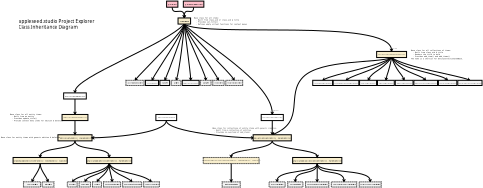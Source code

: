 <?xml version="1.0" encoding="UTF-8"?>
<dia:diagram xmlns:dia="http://www.lysator.liu.se/~alla/dia/">
  <dia:layer name="Background" visible="true" active="true">
    <dia:object type="Flowchart - Box" version="0" id="O0">
      <dia:attribute name="obj_pos">
        <dia:point val="-4666.13,-2112.87"/>
      </dia:attribute>
      <dia:attribute name="obj_bb">
        <dia:rectangle val="-4666.16,-2112.9;-4655.73,-2110.94"/>
      </dia:attribute>
      <dia:attribute name="elem_corner">
        <dia:point val="-4666.13,-2112.87"/>
      </dia:attribute>
      <dia:attribute name="elem_width">
        <dia:real val="10.378"/>
      </dia:attribute>
      <dia:attribute name="elem_height">
        <dia:real val="1.9"/>
      </dia:attribute>
      <dia:attribute name="border_width">
        <dia:real val="0.05"/>
      </dia:attribute>
      <dia:attribute name="inner_color">
        <dia:color val="#f8eecd"/>
      </dia:attribute>
      <dia:attribute name="show_background">
        <dia:boolean val="true"/>
      </dia:attribute>
      <dia:attribute name="padding">
        <dia:real val="0.5"/>
      </dia:attribute>
      <dia:attribute name="text">
        <dia:composite type="text">
          <dia:attribute name="string">
            <dia:string>#EntityItem&lt;Entity, ParentEntity&gt;#</dia:string>
          </dia:attribute>
          <dia:attribute name="font">
            <dia:font family="sans" style="0" name="Helvetica"/>
          </dia:attribute>
          <dia:attribute name="height">
            <dia:real val="0.8"/>
          </dia:attribute>
          <dia:attribute name="pos">
            <dia:point val="-4660.94,-2111.68"/>
          </dia:attribute>
          <dia:attribute name="color">
            <dia:color val="#000000"/>
          </dia:attribute>
          <dia:attribute name="alignment">
            <dia:enum val="1"/>
          </dia:attribute>
        </dia:composite>
      </dia:attribute>
    </dia:object>
    <dia:object type="Flowchart - Box" version="0" id="O1">
      <dia:attribute name="obj_pos">
        <dia:point val="-4635.65,-2119.17"/>
      </dia:attribute>
      <dia:attribute name="obj_bb">
        <dia:rectangle val="-4635.68,-2119.2;-4629.49,-2117.24"/>
      </dia:attribute>
      <dia:attribute name="elem_corner">
        <dia:point val="-4635.65,-2119.17"/>
      </dia:attribute>
      <dia:attribute name="elem_width">
        <dia:real val="6.13"/>
      </dia:attribute>
      <dia:attribute name="elem_height">
        <dia:real val="1.9"/>
      </dia:attribute>
      <dia:attribute name="border_width">
        <dia:real val="0.05"/>
      </dia:attribute>
      <dia:attribute name="show_background">
        <dia:boolean val="true"/>
      </dia:attribute>
      <dia:attribute name="padding">
        <dia:real val="0.5"/>
      </dia:attribute>
      <dia:attribute name="text">
        <dia:composite type="text">
          <dia:attribute name="string">
            <dia:string>#EntityCreatorBase#</dia:string>
          </dia:attribute>
          <dia:attribute name="font">
            <dia:font family="sans" style="0" name="Helvetica"/>
          </dia:attribute>
          <dia:attribute name="height">
            <dia:real val="0.8"/>
          </dia:attribute>
          <dia:attribute name="pos">
            <dia:point val="-4632.58,-2117.98"/>
          </dia:attribute>
          <dia:attribute name="color">
            <dia:color val="#000000"/>
          </dia:attribute>
          <dia:attribute name="alignment">
            <dia:enum val="1"/>
          </dia:attribute>
        </dia:composite>
      </dia:attribute>
    </dia:object>
    <dia:object type="Standard - Line" version="0" id="O2">
      <dia:attribute name="obj_pos">
        <dia:point val="-4660.94,-2123.97"/>
      </dia:attribute>
      <dia:attribute name="obj_bb">
        <dia:rectangle val="-4661.25,-2124;-4660.63,-2119.11"/>
      </dia:attribute>
      <dia:attribute name="conn_endpoints">
        <dia:point val="-4660.94,-2123.97"/>
        <dia:point val="-4660.94,-2119.17"/>
      </dia:attribute>
      <dia:attribute name="numcp">
        <dia:int val="1"/>
      </dia:attribute>
      <dia:attribute name="line_width">
        <dia:real val="0.05"/>
      </dia:attribute>
      <dia:attribute name="end_arrow">
        <dia:enum val="22"/>
      </dia:attribute>
      <dia:attribute name="end_arrow_length">
        <dia:real val="0.5"/>
      </dia:attribute>
      <dia:attribute name="end_arrow_width">
        <dia:real val="0.5"/>
      </dia:attribute>
      <dia:connections>
        <dia:connection handle="0" to="O62" connection="13"/>
        <dia:connection handle="1" to="O78" connection="2"/>
      </dia:connections>
    </dia:object>
    <dia:object type="Standard - Text" version="1" id="O3">
      <dia:attribute name="obj_pos">
        <dia:point val="-4660.94,-2118.22"/>
      </dia:attribute>
      <dia:attribute name="obj_bb">
        <dia:rectangle val="-4660.94,-2118.86;-4660.94,-2118.09"/>
      </dia:attribute>
      <dia:attribute name="text">
        <dia:composite type="text">
          <dia:attribute name="string">
            <dia:string>##</dia:string>
          </dia:attribute>
          <dia:attribute name="font">
            <dia:font family="sans" style="0" name="Helvetica"/>
          </dia:attribute>
          <dia:attribute name="height">
            <dia:real val="0.8"/>
          </dia:attribute>
          <dia:attribute name="pos">
            <dia:point val="-4660.94,-2118.22"/>
          </dia:attribute>
          <dia:attribute name="color">
            <dia:color val="#000000"/>
          </dia:attribute>
          <dia:attribute name="alignment">
            <dia:enum val="0"/>
          </dia:attribute>
        </dia:composite>
      </dia:attribute>
      <dia:attribute name="valign">
        <dia:enum val="3"/>
      </dia:attribute>
      <dia:connections>
        <dia:connection handle="0" to="O78" connection="16"/>
      </dia:connections>
    </dia:object>
    <dia:object type="Standard - Text" version="1" id="O4">
      <dia:attribute name="obj_pos">
        <dia:point val="-4660.94,-2111.92"/>
      </dia:attribute>
      <dia:attribute name="obj_bb">
        <dia:rectangle val="-4660.94,-2112.56;-4660.94,-2111.79"/>
      </dia:attribute>
      <dia:attribute name="text">
        <dia:composite type="text">
          <dia:attribute name="string">
            <dia:string>##</dia:string>
          </dia:attribute>
          <dia:attribute name="font">
            <dia:font family="sans" style="0" name="Helvetica"/>
          </dia:attribute>
          <dia:attribute name="height">
            <dia:real val="0.8"/>
          </dia:attribute>
          <dia:attribute name="pos">
            <dia:point val="-4660.94,-2111.92"/>
          </dia:attribute>
          <dia:attribute name="color">
            <dia:color val="#000000"/>
          </dia:attribute>
          <dia:attribute name="alignment">
            <dia:enum val="0"/>
          </dia:attribute>
        </dia:composite>
      </dia:attribute>
      <dia:attribute name="valign">
        <dia:enum val="3"/>
      </dia:attribute>
      <dia:connections>
        <dia:connection handle="0" to="O0" connection="16"/>
      </dia:connections>
    </dia:object>
    <dia:object type="Flowchart - Box" version="0" id="O5">
      <dia:attribute name="obj_pos">
        <dia:point val="-4679.87,-2105.81"/>
      </dia:attribute>
      <dia:attribute name="obj_bb">
        <dia:rectangle val="-4679.9,-2105.84;-4663.61,-2103.88"/>
      </dia:attribute>
      <dia:attribute name="elem_corner">
        <dia:point val="-4679.87,-2105.81"/>
      </dia:attribute>
      <dia:attribute name="elem_width">
        <dia:real val="16.233"/>
      </dia:attribute>
      <dia:attribute name="elem_height">
        <dia:real val="1.9"/>
      </dia:attribute>
      <dia:attribute name="border_width">
        <dia:real val="0.05"/>
      </dia:attribute>
      <dia:attribute name="inner_color">
        <dia:color val="#f8eecd"/>
      </dia:attribute>
      <dia:attribute name="show_background">
        <dia:boolean val="true"/>
      </dia:attribute>
      <dia:attribute name="padding">
        <dia:real val="0.5"/>
      </dia:attribute>
      <dia:attribute name="text">
        <dia:composite type="text">
          <dia:attribute name="string">
            <dia:string>#SingleModelEntityItem&lt;Entity, ParentEntity, Factory&gt;#</dia:string>
          </dia:attribute>
          <dia:attribute name="font">
            <dia:font family="sans" style="0" name="Helvetica"/>
          </dia:attribute>
          <dia:attribute name="height">
            <dia:real val="0.8"/>
          </dia:attribute>
          <dia:attribute name="pos">
            <dia:point val="-4671.75,-2104.62"/>
          </dia:attribute>
          <dia:attribute name="color">
            <dia:color val="#000000"/>
          </dia:attribute>
          <dia:attribute name="alignment">
            <dia:enum val="1"/>
          </dia:attribute>
        </dia:composite>
      </dia:attribute>
    </dia:object>
    <dia:object type="Flowchart - Box" version="0" id="O6">
      <dia:attribute name="obj_pos">
        <dia:point val="-4657.02,-2105.81"/>
      </dia:attribute>
      <dia:attribute name="obj_bb">
        <dia:rectangle val="-4657.05,-2105.84;-4643.58,-2103.88"/>
      </dia:attribute>
      <dia:attribute name="elem_corner">
        <dia:point val="-4657.02,-2105.81"/>
      </dia:attribute>
      <dia:attribute name="elem_width">
        <dia:real val="13.418"/>
      </dia:attribute>
      <dia:attribute name="elem_height">
        <dia:real val="1.9"/>
      </dia:attribute>
      <dia:attribute name="border_width">
        <dia:real val="0.05"/>
      </dia:attribute>
      <dia:attribute name="inner_color">
        <dia:color val="#f8eecd"/>
      </dia:attribute>
      <dia:attribute name="show_background">
        <dia:boolean val="true"/>
      </dia:attribute>
      <dia:attribute name="padding">
        <dia:real val="0.5"/>
      </dia:attribute>
      <dia:attribute name="text">
        <dia:composite type="text">
          <dia:attribute name="string">
            <dia:string>#MultiModelEntityItem&lt;Entity, ParentEntity&gt;#</dia:string>
          </dia:attribute>
          <dia:attribute name="font">
            <dia:font family="sans" style="0" name="Helvetica"/>
          </dia:attribute>
          <dia:attribute name="height">
            <dia:real val="0.8"/>
          </dia:attribute>
          <dia:attribute name="pos">
            <dia:point val="-4650.31,-2104.62"/>
          </dia:attribute>
          <dia:attribute name="color">
            <dia:color val="#000000"/>
          </dia:attribute>
          <dia:attribute name="alignment">
            <dia:enum val="1"/>
          </dia:attribute>
        </dia:composite>
      </dia:attribute>
    </dia:object>
    <dia:object type="Standard - Text" version="1" id="O7">
      <dia:attribute name="obj_pos">
        <dia:point val="-4671.75,-2104.86"/>
      </dia:attribute>
      <dia:attribute name="obj_bb">
        <dia:rectangle val="-4671.75,-2105.5;-4671.75,-2104.73"/>
      </dia:attribute>
      <dia:attribute name="text">
        <dia:composite type="text">
          <dia:attribute name="string">
            <dia:string>##</dia:string>
          </dia:attribute>
          <dia:attribute name="font">
            <dia:font family="sans" style="0" name="Helvetica"/>
          </dia:attribute>
          <dia:attribute name="height">
            <dia:real val="0.8"/>
          </dia:attribute>
          <dia:attribute name="pos">
            <dia:point val="-4671.75,-2104.86"/>
          </dia:attribute>
          <dia:attribute name="color">
            <dia:color val="#000000"/>
          </dia:attribute>
          <dia:attribute name="alignment">
            <dia:enum val="0"/>
          </dia:attribute>
        </dia:composite>
      </dia:attribute>
      <dia:attribute name="valign">
        <dia:enum val="3"/>
      </dia:attribute>
      <dia:connections>
        <dia:connection handle="0" to="O5" connection="16"/>
      </dia:connections>
    </dia:object>
    <dia:object type="Standard - Text" version="1" id="O8">
      <dia:attribute name="obj_pos">
        <dia:point val="-4650.31,-2104.86"/>
      </dia:attribute>
      <dia:attribute name="obj_bb">
        <dia:rectangle val="-4650.31,-2105.5;-4650.31,-2104.73"/>
      </dia:attribute>
      <dia:attribute name="text">
        <dia:composite type="text">
          <dia:attribute name="string">
            <dia:string>##</dia:string>
          </dia:attribute>
          <dia:attribute name="font">
            <dia:font family="sans" style="0" name="Helvetica"/>
          </dia:attribute>
          <dia:attribute name="height">
            <dia:real val="0.8"/>
          </dia:attribute>
          <dia:attribute name="pos">
            <dia:point val="-4650.31,-2104.86"/>
          </dia:attribute>
          <dia:attribute name="color">
            <dia:color val="#000000"/>
          </dia:attribute>
          <dia:attribute name="alignment">
            <dia:enum val="0"/>
          </dia:attribute>
        </dia:composite>
      </dia:attribute>
      <dia:attribute name="valign">
        <dia:enum val="3"/>
      </dia:attribute>
      <dia:connections>
        <dia:connection handle="0" to="O6" connection="16"/>
      </dia:connections>
    </dia:object>
    <dia:object type="Standard - BezierLine" version="0" id="O9">
      <dia:attribute name="obj_pos">
        <dia:point val="-4626.98,-2147.25"/>
      </dia:attribute>
      <dia:attribute name="obj_bb">
        <dia:rectangle val="-4661.24,-2147.29;-4626.94,-2125.87"/>
      </dia:attribute>
      <dia:attribute name="bez_points">
        <dia:point val="-4626.98,-2147.25"/>
        <dia:point val="-4633.21,-2140.6"/>
        <dia:point val="-4660.87,-2130.89"/>
        <dia:point val="-4660.94,-2125.87"/>
      </dia:attribute>
      <dia:attribute name="corner_types">
        <dia:enum val="0"/>
        <dia:enum val="0"/>
      </dia:attribute>
      <dia:attribute name="line_width">
        <dia:real val="0.05"/>
      </dia:attribute>
      <dia:attribute name="end_arrow">
        <dia:enum val="22"/>
      </dia:attribute>
      <dia:attribute name="end_arrow_length">
        <dia:real val="0.5"/>
      </dia:attribute>
      <dia:attribute name="end_arrow_width">
        <dia:real val="0.5"/>
      </dia:attribute>
      <dia:connections>
        <dia:connection handle="0" to="O72" connection="13"/>
        <dia:connection handle="3" to="O62" connection="2"/>
      </dia:connections>
    </dia:object>
    <dia:object type="Standard - BezierLine" version="0" id="O10">
      <dia:attribute name="obj_pos">
        <dia:point val="-4626.98,-2147.25"/>
      </dia:attribute>
      <dia:attribute name="obj_bb">
        <dia:rectangle val="-4627.02,-2147.29;-4562.31,-2138.75"/>
      </dia:attribute>
      <dia:attribute name="bez_points">
        <dia:point val="-4626.98,-2147.25"/>
        <dia:point val="-4621.3,-2142.87"/>
        <dia:point val="-4563.07,-2149.32"/>
        <dia:point val="-4562.59,-2138.75"/>
      </dia:attribute>
      <dia:attribute name="corner_types">
        <dia:enum val="0"/>
        <dia:enum val="0"/>
      </dia:attribute>
      <dia:attribute name="line_width">
        <dia:real val="0.05"/>
      </dia:attribute>
      <dia:attribute name="end_arrow">
        <dia:enum val="22"/>
      </dia:attribute>
      <dia:attribute name="end_arrow_length">
        <dia:real val="0.5"/>
      </dia:attribute>
      <dia:attribute name="end_arrow_width">
        <dia:real val="0.5"/>
      </dia:attribute>
      <dia:connections>
        <dia:connection handle="0" to="O72" connection="13"/>
        <dia:connection handle="3" to="O58" connection="2"/>
      </dia:connections>
    </dia:object>
    <dia:object type="Standard - BezierLine" version="0" id="O11">
      <dia:attribute name="obj_pos">
        <dia:point val="-4632.59,-2117.27"/>
      </dia:attribute>
      <dia:attribute name="obj_bb">
        <dia:rectangle val="-4655.76,-2117.3;-4632.56,-2111.62"/>
      </dia:attribute>
      <dia:attribute name="bez_points">
        <dia:point val="-4632.59,-2117.27"/>
        <dia:point val="-4632.53,-2113.16"/>
        <dia:point val="-4650.77,-2111.93"/>
        <dia:point val="-4655.76,-2111.92"/>
      </dia:attribute>
      <dia:attribute name="corner_types">
        <dia:enum val="0"/>
        <dia:enum val="0"/>
      </dia:attribute>
      <dia:attribute name="line_width">
        <dia:real val="0.05"/>
      </dia:attribute>
      <dia:attribute name="end_arrow">
        <dia:enum val="22"/>
      </dia:attribute>
      <dia:attribute name="end_arrow_length">
        <dia:real val="0.5"/>
      </dia:attribute>
      <dia:attribute name="end_arrow_width">
        <dia:real val="0.5"/>
      </dia:attribute>
      <dia:connections>
        <dia:connection handle="0" to="O1" connection="13"/>
        <dia:connection handle="3" to="O0" connection="8"/>
      </dia:connections>
    </dia:object>
    <dia:object type="Standard - BezierLine" version="0" id="O12">
      <dia:attribute name="obj_pos">
        <dia:point val="-4660.94,-2110.97"/>
      </dia:attribute>
      <dia:attribute name="obj_bb">
        <dia:rectangle val="-4672.04,-2111;-4660.92,-2105.81"/>
      </dia:attribute>
      <dia:attribute name="bez_points">
        <dia:point val="-4660.94,-2110.97"/>
        <dia:point val="-4660.95,-2108.02"/>
        <dia:point val="-4671.66,-2109.14"/>
        <dia:point val="-4671.75,-2105.81"/>
      </dia:attribute>
      <dia:attribute name="corner_types">
        <dia:enum val="0"/>
        <dia:enum val="0"/>
      </dia:attribute>
      <dia:attribute name="line_width">
        <dia:real val="0.05"/>
      </dia:attribute>
      <dia:attribute name="end_arrow">
        <dia:enum val="22"/>
      </dia:attribute>
      <dia:attribute name="end_arrow_length">
        <dia:real val="0.5"/>
      </dia:attribute>
      <dia:attribute name="end_arrow_width">
        <dia:real val="0.5"/>
      </dia:attribute>
      <dia:connections>
        <dia:connection handle="0" to="O0" connection="13"/>
        <dia:connection handle="3" to="O5" connection="2"/>
      </dia:connections>
    </dia:object>
    <dia:object type="Standard - BezierLine" version="0" id="O13">
      <dia:attribute name="obj_pos">
        <dia:point val="-4660.94,-2110.97"/>
      </dia:attribute>
      <dia:attribute name="obj_bb">
        <dia:rectangle val="-4660.97,-2111;-4650.01,-2105.81"/>
      </dia:attribute>
      <dia:attribute name="bez_points">
        <dia:point val="-4660.94,-2110.97"/>
        <dia:point val="-4660.9,-2107.72"/>
        <dia:point val="-4650.37,-2109.29"/>
        <dia:point val="-4650.31,-2105.81"/>
      </dia:attribute>
      <dia:attribute name="corner_types">
        <dia:enum val="0"/>
        <dia:enum val="0"/>
      </dia:attribute>
      <dia:attribute name="line_width">
        <dia:real val="0.05"/>
      </dia:attribute>
      <dia:attribute name="end_arrow">
        <dia:enum val="22"/>
      </dia:attribute>
      <dia:attribute name="end_arrow_length">
        <dia:real val="0.5"/>
      </dia:attribute>
      <dia:attribute name="end_arrow_width">
        <dia:real val="0.5"/>
      </dia:attribute>
      <dia:connections>
        <dia:connection handle="0" to="O0" connection="13"/>
        <dia:connection handle="3" to="O6" connection="2"/>
      </dia:connections>
    </dia:object>
    <dia:object type="Standard - Text" version="1" id="O14">
      <dia:attribute name="obj_pos">
        <dia:point val="-4599.67,-2111.92"/>
      </dia:attribute>
      <dia:attribute name="obj_bb">
        <dia:rectangle val="-4599.67,-2112.56;-4599.67,-2111.79"/>
      </dia:attribute>
      <dia:attribute name="text">
        <dia:composite type="text">
          <dia:attribute name="string">
            <dia:string>##</dia:string>
          </dia:attribute>
          <dia:attribute name="font">
            <dia:font family="sans" style="0" name="Helvetica"/>
          </dia:attribute>
          <dia:attribute name="height">
            <dia:real val="0.8"/>
          </dia:attribute>
          <dia:attribute name="pos">
            <dia:point val="-4599.67,-2111.92"/>
          </dia:attribute>
          <dia:attribute name="color">
            <dia:color val="#000000"/>
          </dia:attribute>
          <dia:attribute name="alignment">
            <dia:enum val="0"/>
          </dia:attribute>
        </dia:composite>
      </dia:attribute>
      <dia:attribute name="valign">
        <dia:enum val="3"/>
      </dia:attribute>
      <dia:connections>
        <dia:connection handle="0" to="O61" connection="16"/>
      </dia:connections>
    </dia:object>
    <dia:object type="Standard - BezierLine" version="0" id="O15">
      <dia:attribute name="obj_pos">
        <dia:point val="-4632.59,-2117.27"/>
      </dia:attribute>
      <dia:attribute name="obj_bb">
        <dia:rectangle val="-4632.62,-2117.3;-4605.44,-2111.6"/>
      </dia:attribute>
      <dia:attribute name="bez_points">
        <dia:point val="-4632.59,-2117.27"/>
        <dia:point val="-4632.42,-2113.64"/>
        <dia:point val="-4610.69,-2111.84"/>
        <dia:point val="-4605.44,-2111.92"/>
      </dia:attribute>
      <dia:attribute name="corner_types">
        <dia:enum val="0"/>
        <dia:enum val="0"/>
      </dia:attribute>
      <dia:attribute name="line_width">
        <dia:real val="0.05"/>
      </dia:attribute>
      <dia:attribute name="end_arrow">
        <dia:enum val="22"/>
      </dia:attribute>
      <dia:attribute name="end_arrow_length">
        <dia:real val="0.5"/>
      </dia:attribute>
      <dia:attribute name="end_arrow_width">
        <dia:real val="0.5"/>
      </dia:attribute>
      <dia:connections>
        <dia:connection handle="0" to="O1" connection="13"/>
        <dia:connection handle="3" to="O61" connection="7"/>
      </dia:connections>
    </dia:object>
    <dia:object type="Standard - BezierLine" version="0" id="O16">
      <dia:attribute name="obj_pos">
        <dia:point val="-4626.98,-2147.25"/>
      </dia:attribute>
      <dia:attribute name="obj_bb">
        <dia:rectangle val="-4637.05,-2147.28;-4626.95,-2129.78"/>
      </dia:attribute>
      <dia:attribute name="bez_points">
        <dia:point val="-4626.98,-2147.25"/>
        <dia:point val="-4626.92,-2145.25"/>
        <dia:point val="-4635.95,-2132.05"/>
        <dia:point val="-4637.03,-2129.78"/>
      </dia:attribute>
      <dia:attribute name="corner_types">
        <dia:enum val="0"/>
        <dia:enum val="0"/>
      </dia:attribute>
      <dia:attribute name="line_width">
        <dia:real val="0.05"/>
      </dia:attribute>
      <dia:attribute name="end_arrow">
        <dia:enum val="22"/>
      </dia:attribute>
      <dia:attribute name="end_arrow_length">
        <dia:real val="0.5"/>
      </dia:attribute>
      <dia:attribute name="end_arrow_width">
        <dia:real val="0.5"/>
      </dia:attribute>
      <dia:connections>
        <dia:connection handle="0" to="O72" connection="13"/>
        <dia:connection handle="3" to="O64" connection="2"/>
      </dia:connections>
    </dia:object>
    <dia:object type="Standard - BezierLine" version="0" id="O17">
      <dia:attribute name="obj_pos">
        <dia:point val="-4626.98,-2147.25"/>
      </dia:attribute>
      <dia:attribute name="obj_bb">
        <dia:rectangle val="-4627.01,-2147.28;-4624.7,-2129.78"/>
      </dia:attribute>
      <dia:attribute name="bez_points">
        <dia:point val="-4626.98,-2147.25"/>
        <dia:point val="-4626.89,-2145.33"/>
        <dia:point val="-4625.01,-2131.94"/>
        <dia:point val="-4625,-2129.78"/>
      </dia:attribute>
      <dia:attribute name="corner_types">
        <dia:enum val="0"/>
        <dia:enum val="0"/>
      </dia:attribute>
      <dia:attribute name="line_width">
        <dia:real val="0.05"/>
      </dia:attribute>
      <dia:attribute name="end_arrow">
        <dia:enum val="22"/>
      </dia:attribute>
      <dia:attribute name="end_arrow_length">
        <dia:real val="0.5"/>
      </dia:attribute>
      <dia:attribute name="end_arrow_width">
        <dia:real val="0.5"/>
      </dia:attribute>
      <dia:connections>
        <dia:connection handle="0" to="O72" connection="13"/>
        <dia:connection handle="3" to="O65" connection="2"/>
      </dia:connections>
    </dia:object>
    <dia:object type="Standard - BezierLine" version="0" id="O18">
      <dia:attribute name="obj_pos">
        <dia:point val="-4650.31,-2103.91"/>
      </dia:attribute>
      <dia:attribute name="obj_bb">
        <dia:rectangle val="-4661.79,-2103.94;-4650.28,-2098.25"/>
      </dia:attribute>
      <dia:attribute name="bez_points">
        <dia:point val="-4650.31,-2103.91"/>
        <dia:point val="-4651.05,-2101.26"/>
        <dia:point val="-4659.48,-2100.65"/>
        <dia:point val="-4661.79,-2098.25"/>
      </dia:attribute>
      <dia:attribute name="corner_types">
        <dia:enum val="0"/>
        <dia:enum val="0"/>
      </dia:attribute>
      <dia:attribute name="line_width">
        <dia:real val="0.05"/>
      </dia:attribute>
      <dia:attribute name="end_arrow">
        <dia:enum val="22"/>
      </dia:attribute>
      <dia:attribute name="end_arrow_length">
        <dia:real val="0.5"/>
      </dia:attribute>
      <dia:attribute name="end_arrow_width">
        <dia:real val="0.5"/>
      </dia:attribute>
      <dia:connections>
        <dia:connection handle="0" to="O6" connection="13"/>
        <dia:connection handle="3" to="O93" connection="2"/>
      </dia:connections>
    </dia:object>
    <dia:object type="Standard - BezierLine" version="0" id="O19">
      <dia:attribute name="obj_pos">
        <dia:point val="-4650.31,-2103.91"/>
      </dia:attribute>
      <dia:attribute name="obj_bb">
        <dia:rectangle val="-4654.1,-2103.94;-4650.28,-2098.25"/>
      </dia:attribute>
      <dia:attribute name="bez_points">
        <dia:point val="-4650.31,-2103.91"/>
        <dia:point val="-4650.48,-2100.97"/>
        <dia:point val="-4653.25,-2099.6"/>
        <dia:point val="-4654.1,-2098.25"/>
      </dia:attribute>
      <dia:attribute name="corner_types">
        <dia:enum val="0"/>
        <dia:enum val="0"/>
      </dia:attribute>
      <dia:attribute name="line_width">
        <dia:real val="0.05"/>
      </dia:attribute>
      <dia:attribute name="end_arrow">
        <dia:enum val="22"/>
      </dia:attribute>
      <dia:attribute name="end_arrow_length">
        <dia:real val="0.5"/>
      </dia:attribute>
      <dia:attribute name="end_arrow_width">
        <dia:real val="0.5"/>
      </dia:attribute>
      <dia:connections>
        <dia:connection handle="0" to="O6" connection="13"/>
        <dia:connection handle="3" to="O94" connection="2"/>
      </dia:connections>
    </dia:object>
    <dia:object type="Standard - BezierLine" version="0" id="O20">
      <dia:attribute name="obj_pos">
        <dia:point val="-4650.31,-2103.91"/>
      </dia:attribute>
      <dia:attribute name="obj_bb">
        <dia:rectangle val="-4650.34,-2103.94;-4637.17,-2098.25"/>
      </dia:attribute>
      <dia:attribute name="bez_points">
        <dia:point val="-4650.31,-2103.91"/>
        <dia:point val="-4648.99,-2100.94"/>
        <dia:point val="-4640.64,-2101.12"/>
        <dia:point val="-4637.17,-2098.25"/>
      </dia:attribute>
      <dia:attribute name="corner_types">
        <dia:enum val="0"/>
        <dia:enum val="0"/>
      </dia:attribute>
      <dia:attribute name="line_width">
        <dia:real val="0.05"/>
      </dia:attribute>
      <dia:attribute name="end_arrow">
        <dia:enum val="22"/>
      </dia:attribute>
      <dia:attribute name="end_arrow_length">
        <dia:real val="0.5"/>
      </dia:attribute>
      <dia:attribute name="end_arrow_width">
        <dia:real val="0.5"/>
      </dia:attribute>
      <dia:connections>
        <dia:connection handle="0" to="O6" connection="13"/>
        <dia:connection handle="3" to="O96" connection="2"/>
      </dia:connections>
    </dia:object>
    <dia:object type="Standard - BezierLine" version="0" id="O21">
      <dia:attribute name="obj_pos">
        <dia:point val="-4650.31,-2103.91"/>
      </dia:attribute>
      <dia:attribute name="obj_bb">
        <dia:rectangle val="-4650.34,-2103.94;-4649.12,-2098.25"/>
      </dia:attribute>
      <dia:attribute name="bez_points">
        <dia:point val="-4650.31,-2103.91"/>
        <dia:point val="-4650.31,-2101.41"/>
        <dia:point val="-4649.43,-2099.65"/>
        <dia:point val="-4649.42,-2098.25"/>
      </dia:attribute>
      <dia:attribute name="corner_types">
        <dia:enum val="0"/>
        <dia:enum val="0"/>
      </dia:attribute>
      <dia:attribute name="line_width">
        <dia:real val="0.05"/>
      </dia:attribute>
      <dia:attribute name="end_arrow">
        <dia:enum val="22"/>
      </dia:attribute>
      <dia:attribute name="end_arrow_length">
        <dia:real val="0.5"/>
      </dia:attribute>
      <dia:attribute name="end_arrow_width">
        <dia:real val="0.5"/>
      </dia:attribute>
      <dia:connections>
        <dia:connection handle="0" to="O6" connection="13"/>
        <dia:connection handle="3" to="O95" connection="2"/>
      </dia:connections>
    </dia:object>
    <dia:object type="Standard - BezierLine" version="0" id="O22">
      <dia:attribute name="obj_pos">
        <dia:point val="-4562.59,-2136.85"/>
      </dia:attribute>
      <dia:attribute name="obj_bb">
        <dia:rectangle val="-4584.01,-2136.88;-4562.56,-2129.77"/>
      </dia:attribute>
      <dia:attribute name="bez_points">
        <dia:point val="-4562.59,-2136.85"/>
        <dia:point val="-4566.79,-2133.93"/>
        <dia:point val="-4580.5,-2131.82"/>
        <dia:point val="-4584.01,-2129.78"/>
      </dia:attribute>
      <dia:attribute name="corner_types">
        <dia:enum val="0"/>
        <dia:enum val="0"/>
      </dia:attribute>
      <dia:attribute name="line_width">
        <dia:real val="0.05"/>
      </dia:attribute>
      <dia:attribute name="end_arrow">
        <dia:enum val="22"/>
      </dia:attribute>
      <dia:attribute name="end_arrow_length">
        <dia:real val="0.5"/>
      </dia:attribute>
      <dia:attribute name="end_arrow_width">
        <dia:real val="0.5"/>
      </dia:attribute>
      <dia:connections>
        <dia:connection handle="0" to="O58" connection="13"/>
        <dia:connection handle="3" to="O84" connection="2"/>
      </dia:connections>
    </dia:object>
    <dia:object type="Standard - BezierLine" version="0" id="O23">
      <dia:attribute name="obj_pos">
        <dia:point val="-4585.69,-2103.91"/>
      </dia:attribute>
      <dia:attribute name="obj_bb">
        <dia:rectangle val="-4598.45,-2103.94;-4585.66,-2098.23"/>
      </dia:attribute>
      <dia:attribute name="bez_points">
        <dia:point val="-4585.69,-2103.91"/>
        <dia:point val="-4585.68,-2100.84"/>
        <dia:point val="-4598.11,-2102.16"/>
        <dia:point val="-4598.15,-2098.23"/>
      </dia:attribute>
      <dia:attribute name="corner_types">
        <dia:enum val="0"/>
        <dia:enum val="0"/>
      </dia:attribute>
      <dia:attribute name="line_width">
        <dia:real val="0.05"/>
      </dia:attribute>
      <dia:attribute name="end_arrow">
        <dia:enum val="22"/>
      </dia:attribute>
      <dia:attribute name="end_arrow_length">
        <dia:real val="0.5"/>
      </dia:attribute>
      <dia:attribute name="end_arrow_width">
        <dia:real val="0.5"/>
      </dia:attribute>
      <dia:connections>
        <dia:connection handle="0" to="O45" connection="13"/>
        <dia:connection handle="3" to="O54" connection="2"/>
      </dia:connections>
    </dia:object>
    <dia:object type="Standard - BezierLine" version="0" id="O24">
      <dia:attribute name="obj_pos">
        <dia:point val="-4562.59,-2136.85"/>
      </dia:attribute>
      <dia:attribute name="obj_bb">
        <dia:rectangle val="-4562.62,-2136.88;-4551.99,-2129.78"/>
      </dia:attribute>
      <dia:attribute name="bez_points">
        <dia:point val="-4562.59,-2136.85"/>
        <dia:point val="-4560.2,-2132.48"/>
        <dia:point val="-4553.62,-2131.52"/>
        <dia:point val="-4551.99,-2129.78"/>
      </dia:attribute>
      <dia:attribute name="corner_types">
        <dia:enum val="0"/>
        <dia:enum val="0"/>
      </dia:attribute>
      <dia:attribute name="line_width">
        <dia:real val="0.05"/>
      </dia:attribute>
      <dia:attribute name="end_arrow">
        <dia:enum val="22"/>
      </dia:attribute>
      <dia:attribute name="end_arrow_length">
        <dia:real val="0.5"/>
      </dia:attribute>
      <dia:attribute name="end_arrow_width">
        <dia:real val="0.5"/>
      </dia:attribute>
      <dia:connections>
        <dia:connection handle="0" to="O58" connection="13"/>
        <dia:connection handle="3" to="O85" connection="2"/>
      </dia:connections>
    </dia:object>
    <dia:object type="Standard - BezierLine" version="0" id="O25">
      <dia:attribute name="obj_pos">
        <dia:point val="-4585.69,-2103.91"/>
      </dia:attribute>
      <dia:attribute name="obj_bb">
        <dia:rectangle val="-4585.72,-2103.94;-4568.95,-2098.23"/>
      </dia:attribute>
      <dia:attribute name="bez_points">
        <dia:point val="-4585.69,-2103.91"/>
        <dia:point val="-4585.68,-2100.7"/>
        <dia:point val="-4569.32,-2102.49"/>
        <dia:point val="-4569.24,-2098.23"/>
      </dia:attribute>
      <dia:attribute name="corner_types">
        <dia:enum val="0"/>
        <dia:enum val="0"/>
      </dia:attribute>
      <dia:attribute name="line_width">
        <dia:real val="0.05"/>
      </dia:attribute>
      <dia:attribute name="end_arrow">
        <dia:enum val="22"/>
      </dia:attribute>
      <dia:attribute name="end_arrow_length">
        <dia:real val="0.5"/>
      </dia:attribute>
      <dia:attribute name="end_arrow_width">
        <dia:real val="0.5"/>
      </dia:attribute>
      <dia:connections>
        <dia:connection handle="0" to="O45" connection="13"/>
        <dia:connection handle="3" to="O56" connection="2"/>
      </dia:connections>
    </dia:object>
    <dia:object type="Standard - BezierLine" version="0" id="O26">
      <dia:attribute name="obj_pos">
        <dia:point val="-4562.59,-2136.85"/>
      </dia:attribute>
      <dia:attribute name="obj_bb">
        <dia:rectangle val="-4562.63,-2136.89;-4545.18,-2129.78"/>
      </dia:attribute>
      <dia:attribute name="bez_points">
        <dia:point val="-4562.59,-2136.85"/>
        <dia:point val="-4559.14,-2132.92"/>
        <dia:point val="-4547.48,-2131.83"/>
        <dia:point val="-4545.18,-2129.78"/>
      </dia:attribute>
      <dia:attribute name="corner_types">
        <dia:enum val="0"/>
        <dia:enum val="0"/>
      </dia:attribute>
      <dia:attribute name="line_width">
        <dia:real val="0.05"/>
      </dia:attribute>
      <dia:attribute name="end_arrow">
        <dia:enum val="22"/>
      </dia:attribute>
      <dia:attribute name="end_arrow_length">
        <dia:real val="0.5"/>
      </dia:attribute>
      <dia:attribute name="end_arrow_width">
        <dia:real val="0.5"/>
      </dia:attribute>
      <dia:connections>
        <dia:connection handle="0" to="O58" connection="13"/>
        <dia:connection handle="3" to="O86" connection="2"/>
      </dia:connections>
    </dia:object>
    <dia:object type="Standard - BezierLine" version="0" id="O27">
      <dia:attribute name="obj_pos">
        <dia:point val="-4562.59,-2136.85"/>
      </dia:attribute>
      <dia:attribute name="obj_bb">
        <dia:rectangle val="-4562.62,-2136.88;-4538.26,-2129.73"/>
      </dia:attribute>
      <dia:attribute name="bez_points">
        <dia:point val="-4562.59,-2136.85"/>
        <dia:point val="-4558.38,-2133.8"/>
        <dia:point val="-4541.89,-2131.33"/>
        <dia:point val="-4538.26,-2129.78"/>
      </dia:attribute>
      <dia:attribute name="corner_types">
        <dia:enum val="0"/>
        <dia:enum val="0"/>
      </dia:attribute>
      <dia:attribute name="line_width">
        <dia:real val="0.05"/>
      </dia:attribute>
      <dia:attribute name="end_arrow">
        <dia:enum val="22"/>
      </dia:attribute>
      <dia:attribute name="end_arrow_length">
        <dia:real val="0.5"/>
      </dia:attribute>
      <dia:attribute name="end_arrow_width">
        <dia:real val="0.5"/>
      </dia:attribute>
      <dia:connections>
        <dia:connection handle="0" to="O58" connection="13"/>
        <dia:connection handle="3" to="O87" connection="2"/>
      </dia:connections>
    </dia:object>
    <dia:object type="Standard - BezierLine" version="0" id="O28">
      <dia:attribute name="obj_pos">
        <dia:point val="-4562.59,-2136.85"/>
      </dia:attribute>
      <dia:attribute name="obj_bb">
        <dia:rectangle val="-4562.62,-2136.88;-4558.61,-2129.78"/>
      </dia:attribute>
      <dia:attribute name="bez_points">
        <dia:point val="-4562.59,-2136.85"/>
        <dia:point val="-4560.89,-2132.3"/>
        <dia:point val="-4559.52,-2132"/>
        <dia:point val="-4558.68,-2129.78"/>
      </dia:attribute>
      <dia:attribute name="corner_types">
        <dia:enum val="0"/>
        <dia:enum val="0"/>
      </dia:attribute>
      <dia:attribute name="line_width">
        <dia:real val="0.05"/>
      </dia:attribute>
      <dia:attribute name="end_arrow">
        <dia:enum val="22"/>
      </dia:attribute>
      <dia:attribute name="end_arrow_length">
        <dia:real val="0.5"/>
      </dia:attribute>
      <dia:attribute name="end_arrow_width">
        <dia:real val="0.5"/>
      </dia:attribute>
      <dia:connections>
        <dia:connection handle="0" to="O58" connection="13"/>
        <dia:connection handle="3" to="O90" connection="2"/>
      </dia:connections>
    </dia:object>
    <dia:object type="Standard - BezierLine" version="0" id="O29">
      <dia:attribute name="obj_pos">
        <dia:point val="-4562.59,-2136.85"/>
      </dia:attribute>
      <dia:attribute name="obj_bb">
        <dia:rectangle val="-4564.55,-2136.88;-4562.56,-2129.78"/>
      </dia:attribute>
      <dia:attribute name="bez_points">
        <dia:point val="-4562.59,-2136.85"/>
        <dia:point val="-4563.43,-2132.27"/>
        <dia:point val="-4563.97,-2131.97"/>
        <dia:point val="-4564.36,-2129.78"/>
      </dia:attribute>
      <dia:attribute name="corner_types">
        <dia:enum val="0"/>
        <dia:enum val="0"/>
      </dia:attribute>
      <dia:attribute name="line_width">
        <dia:real val="0.05"/>
      </dia:attribute>
      <dia:attribute name="end_arrow">
        <dia:enum val="22"/>
      </dia:attribute>
      <dia:attribute name="end_arrow_length">
        <dia:real val="0.5"/>
      </dia:attribute>
      <dia:attribute name="end_arrow_width">
        <dia:real val="0.5"/>
      </dia:attribute>
      <dia:connections>
        <dia:connection handle="0" to="O58" connection="13"/>
        <dia:connection handle="3" to="O89" connection="2"/>
      </dia:connections>
    </dia:object>
    <dia:object type="Standard - BezierLine" version="0" id="O30">
      <dia:attribute name="obj_pos">
        <dia:point val="-4562.59,-2136.85"/>
      </dia:attribute>
      <dia:attribute name="obj_bb">
        <dia:rectangle val="-4569.91,-2136.89;-4562.55,-2129.78"/>
      </dia:attribute>
      <dia:attribute name="bez_points">
        <dia:point val="-4562.59,-2136.85"/>
        <dia:point val="-4565.91,-2132.55"/>
        <dia:point val="-4568.36,-2132.73"/>
        <dia:point val="-4569.9,-2129.78"/>
      </dia:attribute>
      <dia:attribute name="corner_types">
        <dia:enum val="0"/>
        <dia:enum val="0"/>
      </dia:attribute>
      <dia:attribute name="line_width">
        <dia:real val="0.05"/>
      </dia:attribute>
      <dia:attribute name="end_arrow">
        <dia:enum val="22"/>
      </dia:attribute>
      <dia:attribute name="end_arrow_length">
        <dia:real val="0.5"/>
      </dia:attribute>
      <dia:attribute name="end_arrow_width">
        <dia:real val="0.5"/>
      </dia:attribute>
      <dia:connections>
        <dia:connection handle="0" to="O58" connection="13"/>
        <dia:connection handle="3" to="O88" connection="2"/>
      </dia:connections>
    </dia:object>
    <dia:object type="Standard - BezierLine" version="0" id="O31">
      <dia:attribute name="obj_pos">
        <dia:point val="-4562.59,-2136.85"/>
      </dia:attribute>
      <dia:attribute name="obj_bb">
        <dia:rectangle val="-4576.75,-2136.89;-4562.55,-2129.78"/>
      </dia:attribute>
      <dia:attribute name="bez_points">
        <dia:point val="-4562.59,-2136.85"/>
        <dia:point val="-4567.04,-2132.92"/>
        <dia:point val="-4573.91,-2131.82"/>
        <dia:point val="-4576.75,-2129.78"/>
      </dia:attribute>
      <dia:attribute name="corner_types">
        <dia:enum val="0"/>
        <dia:enum val="0"/>
      </dia:attribute>
      <dia:attribute name="line_width">
        <dia:real val="0.05"/>
      </dia:attribute>
      <dia:attribute name="end_arrow">
        <dia:enum val="22"/>
      </dia:attribute>
      <dia:attribute name="end_arrow_length">
        <dia:real val="0.5"/>
      </dia:attribute>
      <dia:attribute name="end_arrow_width">
        <dia:real val="0.5"/>
      </dia:attribute>
      <dia:connections>
        <dia:connection handle="0" to="O58" connection="13"/>
        <dia:connection handle="3" to="O83" connection="2"/>
      </dia:connections>
    </dia:object>
    <dia:object type="Standard - BezierLine" version="0" id="O32">
      <dia:attribute name="obj_pos">
        <dia:point val="-4626.98,-2147.25"/>
      </dia:attribute>
      <dia:attribute name="obj_bb">
        <dia:rectangle val="-4627.01,-2147.28;-4616.32,-2129.78"/>
      </dia:attribute>
      <dia:attribute name="bez_points">
        <dia:point val="-4626.98,-2147.25"/>
        <dia:point val="-4626.92,-2145.2"/>
        <dia:point val="-4617.44,-2132.37"/>
        <dia:point val="-4616.38,-2129.78"/>
      </dia:attribute>
      <dia:attribute name="corner_types">
        <dia:enum val="0"/>
        <dia:enum val="0"/>
      </dia:attribute>
      <dia:attribute name="line_width">
        <dia:real val="0.05"/>
      </dia:attribute>
      <dia:attribute name="end_arrow">
        <dia:enum val="22"/>
      </dia:attribute>
      <dia:attribute name="end_arrow_length">
        <dia:real val="0.5"/>
      </dia:attribute>
      <dia:attribute name="end_arrow_width">
        <dia:real val="0.5"/>
      </dia:attribute>
      <dia:connections>
        <dia:connection handle="0" to="O72" connection="13"/>
        <dia:connection handle="3" to="O66" connection="2"/>
      </dia:connections>
    </dia:object>
    <dia:object type="Standard - BezierLine" version="0" id="O33">
      <dia:attribute name="obj_pos">
        <dia:point val="-4626.98,-2147.25"/>
      </dia:attribute>
      <dia:attribute name="obj_bb">
        <dia:rectangle val="-4627.01,-2147.28;-4611.46,-2129.78"/>
      </dia:attribute>
      <dia:attribute name="bez_points">
        <dia:point val="-4626.98,-2147.25"/>
        <dia:point val="-4626.76,-2145.46"/>
        <dia:point val="-4612.67,-2132.05"/>
        <dia:point val="-4611.47,-2129.78"/>
      </dia:attribute>
      <dia:attribute name="corner_types">
        <dia:enum val="0"/>
        <dia:enum val="0"/>
      </dia:attribute>
      <dia:attribute name="line_width">
        <dia:real val="0.05"/>
      </dia:attribute>
      <dia:attribute name="end_arrow">
        <dia:enum val="22"/>
      </dia:attribute>
      <dia:attribute name="end_arrow_length">
        <dia:real val="0.5"/>
      </dia:attribute>
      <dia:attribute name="end_arrow_width">
        <dia:real val="0.5"/>
      </dia:attribute>
      <dia:connections>
        <dia:connection handle="0" to="O72" connection="13"/>
        <dia:connection handle="3" to="O67" connection="2"/>
      </dia:connections>
    </dia:object>
    <dia:object type="Standard - BezierLine" version="0" id="O34">
      <dia:attribute name="obj_pos">
        <dia:point val="-4626.98,-2147.25"/>
      </dia:attribute>
      <dia:attribute name="obj_bb">
        <dia:rectangle val="-4627.01,-2147.28;-4620.04,-2129.78"/>
      </dia:attribute>
      <dia:attribute name="bez_points">
        <dia:point val="-4626.98,-2147.25"/>
        <dia:point val="-4627.08,-2145.3"/>
        <dia:point val="-4620.41,-2131.78"/>
        <dia:point val="-4620.32,-2129.78"/>
      </dia:attribute>
      <dia:attribute name="corner_types">
        <dia:enum val="0"/>
        <dia:enum val="0"/>
      </dia:attribute>
      <dia:attribute name="line_width">
        <dia:real val="0.05"/>
      </dia:attribute>
      <dia:attribute name="end_arrow">
        <dia:enum val="22"/>
      </dia:attribute>
      <dia:attribute name="end_arrow_length">
        <dia:real val="0.5"/>
      </dia:attribute>
      <dia:attribute name="end_arrow_width">
        <dia:real val="0.5"/>
      </dia:attribute>
      <dia:connections>
        <dia:connection handle="0" to="O72" connection="13"/>
        <dia:connection handle="3" to="O68" connection="2"/>
      </dia:connections>
    </dia:object>
    <dia:object type="Standard - BezierLine" version="0" id="O35">
      <dia:attribute name="obj_pos">
        <dia:point val="-4626.98,-2147.25"/>
      </dia:attribute>
      <dia:attribute name="obj_bb">
        <dia:rectangle val="-4629.59,-2147.28;-4626.95,-2129.78"/>
      </dia:attribute>
      <dia:attribute name="bez_points">
        <dia:point val="-4626.98,-2147.25"/>
        <dia:point val="-4626.97,-2145.22"/>
        <dia:point val="-4628.64,-2132.1"/>
        <dia:point val="-4629.52,-2129.78"/>
      </dia:attribute>
      <dia:attribute name="corner_types">
        <dia:enum val="0"/>
        <dia:enum val="0"/>
      </dia:attribute>
      <dia:attribute name="line_width">
        <dia:real val="0.05"/>
      </dia:attribute>
      <dia:attribute name="end_arrow">
        <dia:enum val="22"/>
      </dia:attribute>
      <dia:attribute name="end_arrow_length">
        <dia:real val="0.5"/>
      </dia:attribute>
      <dia:attribute name="end_arrow_width">
        <dia:real val="0.5"/>
      </dia:attribute>
      <dia:connections>
        <dia:connection handle="0" to="O72" connection="13"/>
        <dia:connection handle="3" to="O69" connection="2"/>
      </dia:connections>
    </dia:object>
    <dia:object type="Standard - BezierLine" version="0" id="O36">
      <dia:attribute name="obj_pos">
        <dia:point val="-4626.98,-2147.25"/>
      </dia:attribute>
      <dia:attribute name="obj_bb">
        <dia:rectangle val="-4633.09,-2147.28;-4626.95,-2129.78"/>
      </dia:attribute>
      <dia:attribute name="bez_points">
        <dia:point val="-4626.98,-2147.25"/>
        <dia:point val="-4626.97,-2145.33"/>
        <dia:point val="-4631.94,-2132.26"/>
        <dia:point val="-4633.05,-2129.78"/>
      </dia:attribute>
      <dia:attribute name="corner_types">
        <dia:enum val="0"/>
        <dia:enum val="0"/>
      </dia:attribute>
      <dia:attribute name="line_width">
        <dia:real val="0.05"/>
      </dia:attribute>
      <dia:attribute name="end_arrow">
        <dia:enum val="22"/>
      </dia:attribute>
      <dia:attribute name="end_arrow_length">
        <dia:real val="0.5"/>
      </dia:attribute>
      <dia:attribute name="end_arrow_width">
        <dia:real val="0.5"/>
      </dia:attribute>
      <dia:connections>
        <dia:connection handle="0" to="O72" connection="13"/>
        <dia:connection handle="3" to="O70" connection="2"/>
      </dia:connections>
    </dia:object>
    <dia:object type="Standard - Text" version="1" id="O37">
      <dia:attribute name="obj_pos">
        <dia:point val="-4683.92,-2111.83"/>
      </dia:attribute>
      <dia:attribute name="obj_bb">
        <dia:rectangle val="-4683.92,-2112.29;-4667.4,-2111.7"/>
      </dia:attribute>
      <dia:attribute name="text">
        <dia:composite type="text">
          <dia:attribute name="string">
            <dia:string>#Base class for entity items with generic edition &amp; deletion#</dia:string>
          </dia:attribute>
          <dia:attribute name="font">
            <dia:font family="Consolas" style="0" name="Courier"/>
          </dia:attribute>
          <dia:attribute name="height">
            <dia:real val="0.635"/>
          </dia:attribute>
          <dia:attribute name="pos">
            <dia:point val="-4683.92,-2111.83"/>
          </dia:attribute>
          <dia:attribute name="color">
            <dia:color val="#000000"/>
          </dia:attribute>
          <dia:attribute name="alignment">
            <dia:enum val="0"/>
          </dia:attribute>
        </dia:composite>
      </dia:attribute>
      <dia:attribute name="valign">
        <dia:enum val="3"/>
      </dia:attribute>
    </dia:object>
    <dia:object type="Standard - Text" version="1" id="O38">
      <dia:attribute name="obj_pos">
        <dia:point val="-4618.26,-2114.73"/>
      </dia:attribute>
      <dia:attribute name="obj_bb">
        <dia:rectangle val="-4618.26,-2115.2;-4600.34,-2113.33"/>
      </dia:attribute>
      <dia:attribute name="text">
        <dia:composite type="text">
          <dia:attribute name="string">
            <dia:string>#Base class for collections of entity items with generic creation
  - Built from a collection of entities
  - Provides an overload of add_item()#</dia:string>
          </dia:attribute>
          <dia:attribute name="font">
            <dia:font family="Consolas" style="0" name="Courier"/>
          </dia:attribute>
          <dia:attribute name="height">
            <dia:real val="0.635"/>
          </dia:attribute>
          <dia:attribute name="pos">
            <dia:point val="-4618.26,-2114.73"/>
          </dia:attribute>
          <dia:attribute name="color">
            <dia:color val="#000000"/>
          </dia:attribute>
          <dia:attribute name="alignment">
            <dia:enum val="0"/>
          </dia:attribute>
        </dia:composite>
      </dia:attribute>
      <dia:attribute name="valign">
        <dia:enum val="3"/>
      </dia:attribute>
    </dia:object>
    <dia:object type="Standard - BezierLine" version="0" id="O39">
      <dia:attribute name="obj_pos">
        <dia:point val="-4626.98,-2147.25"/>
      </dia:attribute>
      <dia:attribute name="obj_bb">
        <dia:rectangle val="-4642.3,-2147.28;-4626.95,-2129.78"/>
      </dia:attribute>
      <dia:attribute name="bez_points">
        <dia:point val="-4626.98,-2147.25"/>
        <dia:point val="-4626.94,-2145.17"/>
        <dia:point val="-4640.76,-2131.78"/>
        <dia:point val="-4642.3,-2129.78"/>
      </dia:attribute>
      <dia:attribute name="corner_types">
        <dia:enum val="0"/>
        <dia:enum val="0"/>
      </dia:attribute>
      <dia:attribute name="line_width">
        <dia:real val="0.05"/>
      </dia:attribute>
      <dia:attribute name="end_arrow">
        <dia:enum val="22"/>
      </dia:attribute>
      <dia:attribute name="end_arrow_length">
        <dia:real val="0.5"/>
      </dia:attribute>
      <dia:attribute name="end_arrow_width">
        <dia:real val="0.5"/>
      </dia:attribute>
      <dia:connections>
        <dia:connection handle="0" to="O72" connection="13"/>
        <dia:connection handle="3" to="O71" connection="2"/>
      </dia:connections>
    </dia:object>
    <dia:object type="Standard - BezierLine" version="0" id="O40">
      <dia:attribute name="obj_pos">
        <dia:point val="-4630.73,-2152.49"/>
      </dia:attribute>
      <dia:attribute name="obj_bb">
        <dia:rectangle val="-4630.76,-2152.52;-4626.68,-2149.15"/>
      </dia:attribute>
      <dia:attribute name="bez_points">
        <dia:point val="-4630.73,-2152.49"/>
        <dia:point val="-4630.72,-2149.46"/>
        <dia:point val="-4627.04,-2153.04"/>
        <dia:point val="-4626.98,-2149.15"/>
      </dia:attribute>
      <dia:attribute name="corner_types">
        <dia:enum val="0"/>
        <dia:enum val="0"/>
      </dia:attribute>
      <dia:attribute name="line_width">
        <dia:real val="0.05"/>
      </dia:attribute>
      <dia:attribute name="end_arrow">
        <dia:enum val="22"/>
      </dia:attribute>
      <dia:attribute name="end_arrow_length">
        <dia:real val="0.5"/>
      </dia:attribute>
      <dia:attribute name="end_arrow_width">
        <dia:real val="0.5"/>
      </dia:attribute>
      <dia:connections>
        <dia:connection handle="0" to="O75" connection="13"/>
        <dia:connection handle="3" to="O72" connection="2"/>
      </dia:connections>
    </dia:object>
    <dia:object type="Standard - BezierLine" version="0" id="O41">
      <dia:attribute name="obj_pos">
        <dia:point val="-4624.09,-2152.49"/>
      </dia:attribute>
      <dia:attribute name="obj_bb">
        <dia:rectangle val="-4627.3,-2152.52;-4624.06,-2149.15"/>
      </dia:attribute>
      <dia:attribute name="bez_points">
        <dia:point val="-4624.09,-2152.49"/>
        <dia:point val="-4624.08,-2149.46"/>
        <dia:point val="-4627.04,-2153.04"/>
        <dia:point val="-4626.98,-2149.15"/>
      </dia:attribute>
      <dia:attribute name="corner_types">
        <dia:enum val="0"/>
        <dia:enum val="0"/>
      </dia:attribute>
      <dia:attribute name="line_width">
        <dia:real val="0.05"/>
      </dia:attribute>
      <dia:attribute name="end_arrow">
        <dia:enum val="22"/>
      </dia:attribute>
      <dia:attribute name="end_arrow_length">
        <dia:real val="0.5"/>
      </dia:attribute>
      <dia:attribute name="end_arrow_width">
        <dia:real val="0.5"/>
      </dia:attribute>
      <dia:connections>
        <dia:connection handle="0" to="O74" connection="13"/>
        <dia:connection handle="3" to="O72" connection="2"/>
      </dia:connections>
    </dia:object>
    <dia:object type="Standard - BezierLine" version="0" id="O42">
      <dia:attribute name="obj_pos">
        <dia:point val="-4626.98,-2147.25"/>
      </dia:attribute>
      <dia:attribute name="obj_bb">
        <dia:rectangle val="-4627.02,-2147.29;-4599.36,-2119.17"/>
      </dia:attribute>
      <dia:attribute name="bez_points">
        <dia:point val="-4626.98,-2147.25"/>
        <dia:point val="-4622.6,-2142.12"/>
        <dia:point val="-4599.87,-2129.48"/>
        <dia:point val="-4599.65,-2119.17"/>
      </dia:attribute>
      <dia:attribute name="corner_types">
        <dia:enum val="0"/>
        <dia:enum val="0"/>
      </dia:attribute>
      <dia:attribute name="line_width">
        <dia:real val="0.05"/>
      </dia:attribute>
      <dia:attribute name="end_arrow">
        <dia:enum val="22"/>
      </dia:attribute>
      <dia:attribute name="end_arrow_length">
        <dia:real val="0.5"/>
      </dia:attribute>
      <dia:attribute name="end_arrow_width">
        <dia:real val="0.5"/>
      </dia:attribute>
      <dia:connections>
        <dia:connection handle="0" to="O72" connection="13"/>
        <dia:connection handle="3" to="O79" connection="2"/>
      </dia:connections>
    </dia:object>
    <dia:object type="Standard - Text" version="1" id="O43">
      <dia:attribute name="obj_pos">
        <dia:point val="-4678.47,-2147.58"/>
      </dia:attribute>
      <dia:attribute name="obj_bb">
        <dia:rectangle val="-4678.47,-2148.99;-4657.72,-2145.53"/>
      </dia:attribute>
      <dia:attribute name="text">
        <dia:composite type="text">
          <dia:attribute name="string">
            <dia:string>#appleseed.studio Project Explorer
Class Inheritance Diagram#</dia:string>
          </dia:attribute>
          <dia:attribute name="font">
            <dia:font family="sans" style="0" name="Helvetica"/>
          </dia:attribute>
          <dia:attribute name="height">
            <dia:real val="1.764"/>
          </dia:attribute>
          <dia:attribute name="pos">
            <dia:point val="-4678.47,-2147.58"/>
          </dia:attribute>
          <dia:attribute name="color">
            <dia:color val="#000000"/>
          </dia:attribute>
          <dia:attribute name="alignment">
            <dia:enum val="0"/>
          </dia:attribute>
        </dia:composite>
      </dia:attribute>
      <dia:attribute name="valign">
        <dia:enum val="3"/>
      </dia:attribute>
    </dia:object>
    <dia:object type="Flowchart - Box" version="0" id="O44">
      <dia:attribute name="obj_pos">
        <dia:point val="-4621.09,-2105.81"/>
      </dia:attribute>
      <dia:attribute name="obj_bb">
        <dia:rectangle val="-4621.12,-2105.84;-4603.72,-2103.88"/>
      </dia:attribute>
      <dia:attribute name="elem_corner">
        <dia:point val="-4621.09,-2105.81"/>
      </dia:attribute>
      <dia:attribute name="elem_width">
        <dia:real val="17.345"/>
      </dia:attribute>
      <dia:attribute name="elem_height">
        <dia:real val="1.9"/>
      </dia:attribute>
      <dia:attribute name="border_width">
        <dia:real val="0.05"/>
      </dia:attribute>
      <dia:attribute name="inner_color">
        <dia:color val="#f8eecd"/>
      </dia:attribute>
      <dia:attribute name="show_background">
        <dia:boolean val="true"/>
      </dia:attribute>
      <dia:attribute name="line_style">
        <dia:enum val="4"/>
      </dia:attribute>
      <dia:attribute name="padding">
        <dia:real val="0.5"/>
      </dia:attribute>
      <dia:attribute name="text">
        <dia:composite type="text">
          <dia:attribute name="string">
            <dia:string>#SingleModelCollectionItem&lt;Entity, ParentEntity, Factory&gt;#</dia:string>
          </dia:attribute>
          <dia:attribute name="font">
            <dia:font family="sans" style="4" name="Helvetica"/>
          </dia:attribute>
          <dia:attribute name="height">
            <dia:real val="0.8"/>
          </dia:attribute>
          <dia:attribute name="pos">
            <dia:point val="-4612.42,-2104.62"/>
          </dia:attribute>
          <dia:attribute name="color">
            <dia:color val="#000000"/>
          </dia:attribute>
          <dia:attribute name="alignment">
            <dia:enum val="1"/>
          </dia:attribute>
        </dia:composite>
      </dia:attribute>
    </dia:object>
    <dia:object type="Flowchart - Box" version="0" id="O45">
      <dia:attribute name="obj_pos">
        <dia:point val="-4592.95,-2105.81"/>
      </dia:attribute>
      <dia:attribute name="obj_bb">
        <dia:rectangle val="-4592.98,-2105.84;-4578.39,-2103.88"/>
      </dia:attribute>
      <dia:attribute name="elem_corner">
        <dia:point val="-4592.95,-2105.81"/>
      </dia:attribute>
      <dia:attribute name="elem_width">
        <dia:real val="14.53"/>
      </dia:attribute>
      <dia:attribute name="elem_height">
        <dia:real val="1.9"/>
      </dia:attribute>
      <dia:attribute name="border_width">
        <dia:real val="0.05"/>
      </dia:attribute>
      <dia:attribute name="inner_color">
        <dia:color val="#f8eecd"/>
      </dia:attribute>
      <dia:attribute name="show_background">
        <dia:boolean val="true"/>
      </dia:attribute>
      <dia:attribute name="padding">
        <dia:real val="0.5"/>
      </dia:attribute>
      <dia:attribute name="text">
        <dia:composite type="text">
          <dia:attribute name="string">
            <dia:string>#MultiModelCollectionItem&lt;Entity, ParentEntity&gt;#</dia:string>
          </dia:attribute>
          <dia:attribute name="font">
            <dia:font family="sans" style="0" name="Helvetica"/>
          </dia:attribute>
          <dia:attribute name="height">
            <dia:real val="0.8"/>
          </dia:attribute>
          <dia:attribute name="pos">
            <dia:point val="-4585.68,-2104.62"/>
          </dia:attribute>
          <dia:attribute name="color">
            <dia:color val="#000000"/>
          </dia:attribute>
          <dia:attribute name="alignment">
            <dia:enum val="1"/>
          </dia:attribute>
        </dia:composite>
      </dia:attribute>
    </dia:object>
    <dia:object type="Standard - BezierLine" version="0" id="O46">
      <dia:attribute name="obj_pos">
        <dia:point val="-4599.67,-2110.97"/>
      </dia:attribute>
      <dia:attribute name="obj_bb">
        <dia:rectangle val="-4612.72,-2111;-4599.64,-2105.81"/>
      </dia:attribute>
      <dia:attribute name="bez_points">
        <dia:point val="-4599.67,-2110.97"/>
        <dia:point val="-4599.72,-2108.26"/>
        <dia:point val="-4612.43,-2108.39"/>
        <dia:point val="-4612.41,-2105.81"/>
      </dia:attribute>
      <dia:attribute name="corner_types">
        <dia:enum val="0"/>
        <dia:enum val="0"/>
      </dia:attribute>
      <dia:attribute name="line_width">
        <dia:real val="0.05"/>
      </dia:attribute>
      <dia:attribute name="end_arrow">
        <dia:enum val="22"/>
      </dia:attribute>
      <dia:attribute name="end_arrow_length">
        <dia:real val="0.5"/>
      </dia:attribute>
      <dia:attribute name="end_arrow_width">
        <dia:real val="0.5"/>
      </dia:attribute>
      <dia:connections>
        <dia:connection handle="0" to="O61" connection="13"/>
        <dia:connection handle="3" to="O44" connection="2"/>
      </dia:connections>
    </dia:object>
    <dia:object type="Standard - BezierLine" version="0" id="O47">
      <dia:attribute name="obj_pos">
        <dia:point val="-4599.67,-2110.97"/>
      </dia:attribute>
      <dia:attribute name="obj_bb">
        <dia:rectangle val="-4599.7,-2111;-4585.39,-2105.81"/>
      </dia:attribute>
      <dia:attribute name="bez_points">
        <dia:point val="-4599.67,-2110.97"/>
        <dia:point val="-4599.72,-2108.26"/>
        <dia:point val="-4585.71,-2108.39"/>
        <dia:point val="-4585.69,-2105.81"/>
      </dia:attribute>
      <dia:attribute name="corner_types">
        <dia:enum val="0"/>
        <dia:enum val="0"/>
      </dia:attribute>
      <dia:attribute name="line_width">
        <dia:real val="0.05"/>
      </dia:attribute>
      <dia:attribute name="end_arrow">
        <dia:enum val="22"/>
      </dia:attribute>
      <dia:attribute name="end_arrow_length">
        <dia:real val="0.5"/>
      </dia:attribute>
      <dia:attribute name="end_arrow_width">
        <dia:real val="0.5"/>
      </dia:attribute>
      <dia:connections>
        <dia:connection handle="0" to="O61" connection="13"/>
        <dia:connection handle="3" to="O45" connection="2"/>
      </dia:connections>
    </dia:object>
    <dia:object type="Standard - BezierLine" version="0" id="O48">
      <dia:attribute name="obj_pos">
        <dia:point val="-4562.59,-2136.85"/>
      </dia:attribute>
      <dia:attribute name="obj_bb">
        <dia:rectangle val="-4599.67,-2136.88;-4562.56,-2112.81"/>
      </dia:attribute>
      <dia:attribute name="bez_points">
        <dia:point val="-4562.59,-2136.85"/>
        <dia:point val="-4566.72,-2135.03"/>
        <dia:point val="-4584.54,-2136.41"/>
        <dia:point val="-4590.07,-2130.8"/>
        <dia:point val="-4595.6,-2125.19"/>
        <dia:point val="-4589.14,-2117.12"/>
        <dia:point val="-4599.67,-2112.87"/>
      </dia:attribute>
      <dia:attribute name="corner_types">
        <dia:enum val="0"/>
        <dia:enum val="0"/>
        <dia:enum val="0"/>
      </dia:attribute>
      <dia:attribute name="line_width">
        <dia:real val="0.05"/>
      </dia:attribute>
      <dia:attribute name="end_arrow">
        <dia:enum val="22"/>
      </dia:attribute>
      <dia:attribute name="end_arrow_length">
        <dia:real val="0.5"/>
      </dia:attribute>
      <dia:attribute name="end_arrow_width">
        <dia:real val="0.5"/>
      </dia:attribute>
      <dia:connections>
        <dia:connection handle="0" to="O58" connection="13"/>
        <dia:connection handle="6" to="O61" connection="2"/>
      </dia:connections>
    </dia:object>
    <dia:object type="Standard - BezierLine" version="0" id="O49">
      <dia:attribute name="obj_pos">
        <dia:point val="-4585.69,-2103.91"/>
      </dia:attribute>
      <dia:attribute name="obj_bb">
        <dia:rectangle val="-4592.8,-2103.94;-4585.66,-2098.23"/>
      </dia:attribute>
      <dia:attribute name="bez_points">
        <dia:point val="-4585.69,-2103.91"/>
        <dia:point val="-4585.66,-2100.08"/>
        <dia:point val="-4592.45,-2102.16"/>
        <dia:point val="-4592.5,-2098.23"/>
      </dia:attribute>
      <dia:attribute name="corner_types">
        <dia:enum val="0"/>
        <dia:enum val="0"/>
      </dia:attribute>
      <dia:attribute name="line_width">
        <dia:real val="0.05"/>
      </dia:attribute>
      <dia:attribute name="end_arrow">
        <dia:enum val="22"/>
      </dia:attribute>
      <dia:attribute name="end_arrow_length">
        <dia:real val="0.5"/>
      </dia:attribute>
      <dia:attribute name="end_arrow_width">
        <dia:real val="0.5"/>
      </dia:attribute>
      <dia:connections>
        <dia:connection handle="0" to="O45" connection="13"/>
        <dia:connection handle="3" to="O55" connection="2"/>
      </dia:connections>
    </dia:object>
    <dia:object type="Standard - BezierLine" version="0" id="O50">
      <dia:attribute name="obj_pos">
        <dia:point val="-4585.69,-2103.91"/>
      </dia:attribute>
      <dia:attribute name="obj_bb">
        <dia:rectangle val="-4585.72,-2103.94;-4577.08,-2098.23"/>
      </dia:attribute>
      <dia:attribute name="bez_points">
        <dia:point val="-4585.69,-2103.91"/>
        <dia:point val="-4585.71,-2099.9"/>
        <dia:point val="-4577.45,-2102.49"/>
        <dia:point val="-4577.37,-2098.23"/>
      </dia:attribute>
      <dia:attribute name="corner_types">
        <dia:enum val="0"/>
        <dia:enum val="0"/>
      </dia:attribute>
      <dia:attribute name="line_width">
        <dia:real val="0.05"/>
      </dia:attribute>
      <dia:attribute name="end_arrow">
        <dia:enum val="22"/>
      </dia:attribute>
      <dia:attribute name="end_arrow_length">
        <dia:real val="0.5"/>
      </dia:attribute>
      <dia:attribute name="end_arrow_width">
        <dia:real val="0.5"/>
      </dia:attribute>
      <dia:connections>
        <dia:connection handle="0" to="O45" connection="13"/>
        <dia:connection handle="3" to="O52" connection="2"/>
      </dia:connections>
    </dia:object>
    <dia:object type="Standard - Line" version="0" id="O51">
      <dia:attribute name="obj_pos">
        <dia:point val="-4585.69,-2103.91"/>
      </dia:attribute>
      <dia:attribute name="obj_bb">
        <dia:rectangle val="-4586.01,-2103.94;-4585.4,-2098.17"/>
      </dia:attribute>
      <dia:attribute name="conn_endpoints">
        <dia:point val="-4585.69,-2103.91"/>
        <dia:point val="-4585.71,-2098.23"/>
      </dia:attribute>
      <dia:attribute name="numcp">
        <dia:int val="1"/>
      </dia:attribute>
      <dia:attribute name="line_width">
        <dia:real val="0.05"/>
      </dia:attribute>
      <dia:attribute name="end_arrow">
        <dia:enum val="22"/>
      </dia:attribute>
      <dia:attribute name="end_arrow_length">
        <dia:real val="0.5"/>
      </dia:attribute>
      <dia:attribute name="end_arrow_width">
        <dia:real val="0.5"/>
      </dia:attribute>
      <dia:connections>
        <dia:connection handle="0" to="O45" connection="13"/>
        <dia:connection handle="1" to="O53" connection="2"/>
      </dia:connections>
    </dia:object>
    <dia:group>
      <dia:object type="Flowchart - Box" version="0" id="O52">
        <dia:attribute name="obj_pos">
          <dia:point val="-4581.28,-2098.23"/>
        </dia:attribute>
        <dia:attribute name="obj_bb">
          <dia:rectangle val="-4581.31,-2098.26;-4573.43,-2096.59"/>
        </dia:attribute>
        <dia:attribute name="elem_corner">
          <dia:point val="-4581.28,-2098.23"/>
        </dia:attribute>
        <dia:attribute name="elem_width">
          <dia:real val="7.828"/>
        </dia:attribute>
        <dia:attribute name="elem_height">
          <dia:real val="1.614"/>
        </dia:attribute>
        <dia:attribute name="border_width">
          <dia:real val="0.05"/>
        </dia:attribute>
        <dia:attribute name="inner_color">
          <dia:color val="#f3f3f3"/>
        </dia:attribute>
        <dia:attribute name="show_background">
          <dia:boolean val="true"/>
        </dia:attribute>
        <dia:attribute name="line_style">
          <dia:enum val="4"/>
        </dia:attribute>
        <dia:attribute name="padding">
          <dia:real val="0.5"/>
        </dia:attribute>
        <dia:attribute name="text">
          <dia:composite type="text">
            <dia:attribute name="string">
              <dia:string>#EnvironmentShaderCollectionItem#</dia:string>
            </dia:attribute>
            <dia:attribute name="font">
              <dia:font family="sans" style="4" name="Helvetica"/>
            </dia:attribute>
            <dia:attribute name="height">
              <dia:real val="0.564"/>
            </dia:attribute>
            <dia:attribute name="pos">
              <dia:point val="-4577.37,-2097.25"/>
            </dia:attribute>
            <dia:attribute name="color">
              <dia:color val="#000000"/>
            </dia:attribute>
            <dia:attribute name="alignment">
              <dia:enum val="1"/>
            </dia:attribute>
          </dia:composite>
        </dia:attribute>
      </dia:object>
      <dia:object type="Flowchart - Box" version="0" id="O53">
        <dia:attribute name="obj_pos">
          <dia:point val="-4589.33,-2098.23"/>
        </dia:attribute>
        <dia:attribute name="obj_bb">
          <dia:rectangle val="-4589.36,-2098.26;-4582.07,-2096.59"/>
        </dia:attribute>
        <dia:attribute name="elem_corner">
          <dia:point val="-4589.33,-2098.23"/>
        </dia:attribute>
        <dia:attribute name="elem_width">
          <dia:real val="7.233"/>
        </dia:attribute>
        <dia:attribute name="elem_height">
          <dia:real val="1.614"/>
        </dia:attribute>
        <dia:attribute name="border_width">
          <dia:real val="0.05"/>
        </dia:attribute>
        <dia:attribute name="inner_color">
          <dia:color val="#f3f3f3"/>
        </dia:attribute>
        <dia:attribute name="show_background">
          <dia:boolean val="true"/>
        </dia:attribute>
        <dia:attribute name="line_style">
          <dia:enum val="4"/>
        </dia:attribute>
        <dia:attribute name="padding">
          <dia:real val="0.5"/>
        </dia:attribute>
        <dia:attribute name="text">
          <dia:composite type="text">
            <dia:attribute name="string">
              <dia:string>#EnvironmentEDFCollectionItem#</dia:string>
            </dia:attribute>
            <dia:attribute name="font">
              <dia:font family="sans" style="4" name="Helvetica"/>
            </dia:attribute>
            <dia:attribute name="height">
              <dia:real val="0.564"/>
            </dia:attribute>
            <dia:attribute name="pos">
              <dia:point val="-4585.71,-2097.25"/>
            </dia:attribute>
            <dia:attribute name="color">
              <dia:color val="#000000"/>
            </dia:attribute>
            <dia:attribute name="alignment">
              <dia:enum val="1"/>
            </dia:attribute>
          </dia:composite>
        </dia:attribute>
      </dia:object>
      <dia:object type="Flowchart - Box" version="0" id="O54">
        <dia:attribute name="obj_pos">
          <dia:point val="-4600.64,-2098.23"/>
        </dia:attribute>
        <dia:attribute name="obj_bb">
          <dia:rectangle val="-4600.67,-2098.26;-4595.63,-2096.59"/>
        </dia:attribute>
        <dia:attribute name="elem_corner">
          <dia:point val="-4600.64,-2098.23"/>
        </dia:attribute>
        <dia:attribute name="elem_width">
          <dia:real val="4.98"/>
        </dia:attribute>
        <dia:attribute name="elem_height">
          <dia:real val="1.614"/>
        </dia:attribute>
        <dia:attribute name="border_width">
          <dia:real val="0.05"/>
        </dia:attribute>
        <dia:attribute name="inner_color">
          <dia:color val="#f3f3f3"/>
        </dia:attribute>
        <dia:attribute name="show_background">
          <dia:boolean val="true"/>
        </dia:attribute>
        <dia:attribute name="line_style">
          <dia:enum val="4"/>
        </dia:attribute>
        <dia:attribute name="padding">
          <dia:real val="0.5"/>
        </dia:attribute>
        <dia:attribute name="text">
          <dia:composite type="text">
            <dia:attribute name="string">
              <dia:string>#BSDFCollectionItem#</dia:string>
            </dia:attribute>
            <dia:attribute name="font">
              <dia:font family="sans" style="4" name="Helvetica"/>
            </dia:attribute>
            <dia:attribute name="height">
              <dia:real val="0.564"/>
            </dia:attribute>
            <dia:attribute name="pos">
              <dia:point val="-4598.15,-2097.25"/>
            </dia:attribute>
            <dia:attribute name="color">
              <dia:color val="#000000"/>
            </dia:attribute>
            <dia:attribute name="alignment">
              <dia:enum val="1"/>
            </dia:attribute>
          </dia:composite>
        </dia:attribute>
      </dia:object>
      <dia:object type="Flowchart - Box" version="0" id="O55">
        <dia:attribute name="obj_pos">
          <dia:point val="-4594.85,-2098.23"/>
        </dia:attribute>
        <dia:attribute name="obj_bb">
          <dia:rectangle val="-4594.88,-2098.26;-4590.11,-2096.59"/>
        </dia:attribute>
        <dia:attribute name="elem_corner">
          <dia:point val="-4594.85,-2098.23"/>
        </dia:attribute>
        <dia:attribute name="elem_width">
          <dia:real val="4.715"/>
        </dia:attribute>
        <dia:attribute name="elem_height">
          <dia:real val="1.614"/>
        </dia:attribute>
        <dia:attribute name="border_width">
          <dia:real val="0.05"/>
        </dia:attribute>
        <dia:attribute name="inner_color">
          <dia:color val="#f3f3f3"/>
        </dia:attribute>
        <dia:attribute name="show_background">
          <dia:boolean val="true"/>
        </dia:attribute>
        <dia:attribute name="line_style">
          <dia:enum val="4"/>
        </dia:attribute>
        <dia:attribute name="padding">
          <dia:real val="0.5"/>
        </dia:attribute>
        <dia:attribute name="text">
          <dia:composite type="text">
            <dia:attribute name="string">
              <dia:string>#EDFCollectionItem#</dia:string>
            </dia:attribute>
            <dia:attribute name="font">
              <dia:font family="sans" style="4" name="Helvetica"/>
            </dia:attribute>
            <dia:attribute name="height">
              <dia:real val="0.564"/>
            </dia:attribute>
            <dia:attribute name="pos">
              <dia:point val="-4592.49,-2097.25"/>
            </dia:attribute>
            <dia:attribute name="color">
              <dia:color val="#000000"/>
            </dia:attribute>
            <dia:attribute name="alignment">
              <dia:enum val="1"/>
            </dia:attribute>
          </dia:composite>
        </dia:attribute>
      </dia:object>
      <dia:object type="Flowchart - Box" version="0" id="O56">
        <dia:attribute name="obj_pos">
          <dia:point val="-4572.64,-2098.23"/>
        </dia:attribute>
        <dia:attribute name="obj_bb">
          <dia:rectangle val="-4572.67,-2098.26;-4565.8,-2096.59"/>
        </dia:attribute>
        <dia:attribute name="elem_corner">
          <dia:point val="-4572.64,-2098.23"/>
        </dia:attribute>
        <dia:attribute name="elem_width">
          <dia:real val="6.818"/>
        </dia:attribute>
        <dia:attribute name="elem_height">
          <dia:real val="1.614"/>
        </dia:attribute>
        <dia:attribute name="border_width">
          <dia:real val="0.05"/>
        </dia:attribute>
        <dia:attribute name="inner_color">
          <dia:color val="#f3f3f3"/>
        </dia:attribute>
        <dia:attribute name="show_background">
          <dia:boolean val="true"/>
        </dia:attribute>
        <dia:attribute name="line_style">
          <dia:enum val="4"/>
        </dia:attribute>
        <dia:attribute name="padding">
          <dia:real val="0.5"/>
        </dia:attribute>
        <dia:attribute name="text">
          <dia:composite type="text">
            <dia:attribute name="string">
              <dia:string>#SurfaceShaderCollectionItem#</dia:string>
            </dia:attribute>
            <dia:attribute name="font">
              <dia:font family="sans" style="4" name="Helvetica"/>
            </dia:attribute>
            <dia:attribute name="height">
              <dia:real val="0.564"/>
            </dia:attribute>
            <dia:attribute name="pos">
              <dia:point val="-4569.23,-2097.25"/>
            </dia:attribute>
            <dia:attribute name="color">
              <dia:color val="#000000"/>
            </dia:attribute>
            <dia:attribute name="alignment">
              <dia:enum val="1"/>
            </dia:attribute>
          </dia:composite>
        </dia:attribute>
      </dia:object>
    </dia:group>
    <dia:group>
      <dia:object type="Standard - Text" version="1" id="O57">
        <dia:attribute name="obj_pos">
          <dia:point val="-4556.53,-2138.89"/>
        </dia:attribute>
        <dia:attribute name="obj_bb">
          <dia:rectangle val="-4556.53,-2139.36;-4541.97,-2136.22"/>
        </dia:attribute>
        <dia:attribute name="text">
          <dia:composite type="text">
            <dia:attribute name="string">
              <dia:string>#Base class for all collections of items:
  - Built from class_uid &amp; title
  - Renders the title in bold
  - Provides add_item() and add_items()
The name is a shortcut for EntityCollectionItemBase.#</dia:string>
            </dia:attribute>
            <dia:attribute name="font">
              <dia:font family="Consolas" style="0" name="Courier"/>
            </dia:attribute>
            <dia:attribute name="height">
              <dia:real val="0.635"/>
            </dia:attribute>
            <dia:attribute name="pos">
              <dia:point val="-4556.53,-2138.89"/>
            </dia:attribute>
            <dia:attribute name="color">
              <dia:color val="#000000"/>
            </dia:attribute>
            <dia:attribute name="alignment">
              <dia:enum val="0"/>
            </dia:attribute>
          </dia:composite>
        </dia:attribute>
        <dia:attribute name="valign">
          <dia:enum val="3"/>
        </dia:attribute>
      </dia:object>
      <dia:group>
        <dia:object type="Flowchart - Box" version="0" id="O58">
          <dia:attribute name="obj_pos">
            <dia:point val="-4567.08,-2138.75"/>
          </dia:attribute>
          <dia:attribute name="obj_bb">
            <dia:rectangle val="-4567.11,-2138.78;-4558.07,-2136.82"/>
          </dia:attribute>
          <dia:attribute name="elem_corner">
            <dia:point val="-4567.08,-2138.75"/>
          </dia:attribute>
          <dia:attribute name="elem_width">
            <dia:real val="8.988"/>
          </dia:attribute>
          <dia:attribute name="elem_height">
            <dia:real val="1.9"/>
          </dia:attribute>
          <dia:attribute name="border_width">
            <dia:real val="0.05"/>
          </dia:attribute>
          <dia:attribute name="inner_color">
            <dia:color val="#f8eecd"/>
          </dia:attribute>
          <dia:attribute name="show_background">
            <dia:boolean val="true"/>
          </dia:attribute>
          <dia:attribute name="padding">
            <dia:real val="0.5"/>
          </dia:attribute>
          <dia:attribute name="text">
            <dia:composite type="text">
              <dia:attribute name="string">
                <dia:string>#CollectionItemBase&lt;Entity&gt;#</dia:string>
              </dia:attribute>
              <dia:attribute name="font">
                <dia:font family="sans" style="0" name="Helvetica"/>
              </dia:attribute>
              <dia:attribute name="height">
                <dia:real val="0.8"/>
              </dia:attribute>
              <dia:attribute name="pos">
                <dia:point val="-4562.59,-2137.56"/>
              </dia:attribute>
              <dia:attribute name="color">
                <dia:color val="#000000"/>
              </dia:attribute>
              <dia:attribute name="alignment">
                <dia:enum val="1"/>
              </dia:attribute>
            </dia:composite>
          </dia:attribute>
        </dia:object>
        <dia:object type="Standard - Text" version="1" id="O59">
          <dia:attribute name="obj_pos">
            <dia:point val="-4562.54,-2139.63"/>
          </dia:attribute>
          <dia:attribute name="obj_bb">
            <dia:rectangle val="-4562.54,-2140.08;-4561.31,-2139.54"/>
          </dia:attribute>
          <dia:attribute name="text">
            <dia:composite type="text">
              <dia:attribute name="string">
                <dia:string>#virtual#</dia:string>
              </dia:attribute>
              <dia:attribute name="font">
                <dia:font family="sans" style="0" name="Helvetica"/>
              </dia:attribute>
              <dia:attribute name="height">
                <dia:real val="0.564"/>
              </dia:attribute>
              <dia:attribute name="pos">
                <dia:point val="-4562.54,-2139.63"/>
              </dia:attribute>
              <dia:attribute name="color">
                <dia:color val="#000000"/>
              </dia:attribute>
              <dia:attribute name="alignment">
                <dia:enum val="0"/>
              </dia:attribute>
            </dia:composite>
          </dia:attribute>
          <dia:attribute name="valign">
            <dia:enum val="3"/>
          </dia:attribute>
        </dia:object>
      </dia:group>
    </dia:group>
    <dia:object type="Standard - Line" version="0" id="O60">
      <dia:attribute name="obj_pos">
        <dia:point val="-4599.65,-2117.27"/>
      </dia:attribute>
      <dia:attribute name="obj_bb">
        <dia:rectangle val="-4599.97,-2117.3;-4599.36,-2112.81"/>
      </dia:attribute>
      <dia:attribute name="conn_endpoints">
        <dia:point val="-4599.65,-2117.27"/>
        <dia:point val="-4599.67,-2112.87"/>
      </dia:attribute>
      <dia:attribute name="numcp">
        <dia:int val="1"/>
      </dia:attribute>
      <dia:attribute name="line_width">
        <dia:real val="0.05"/>
      </dia:attribute>
      <dia:attribute name="end_arrow">
        <dia:enum val="22"/>
      </dia:attribute>
      <dia:attribute name="end_arrow_length">
        <dia:real val="0.5"/>
      </dia:attribute>
      <dia:attribute name="end_arrow_width">
        <dia:real val="0.5"/>
      </dia:attribute>
      <dia:connections>
        <dia:connection handle="0" to="O79" connection="13"/>
        <dia:connection handle="1" to="O61" connection="2"/>
      </dia:connections>
    </dia:object>
    <dia:object type="Flowchart - Box" version="0" id="O61">
      <dia:attribute name="obj_pos">
        <dia:point val="-4605.44,-2112.87"/>
      </dia:attribute>
      <dia:attribute name="obj_bb">
        <dia:rectangle val="-4605.47,-2112.9;-4593.87,-2110.94"/>
      </dia:attribute>
      <dia:attribute name="elem_corner">
        <dia:point val="-4605.44,-2112.87"/>
      </dia:attribute>
      <dia:attribute name="elem_width">
        <dia:real val="11.54"/>
      </dia:attribute>
      <dia:attribute name="elem_height">
        <dia:real val="1.9"/>
      </dia:attribute>
      <dia:attribute name="border_width">
        <dia:real val="0.05"/>
      </dia:attribute>
      <dia:attribute name="inner_color">
        <dia:color val="#f8eecd"/>
      </dia:attribute>
      <dia:attribute name="show_background">
        <dia:boolean val="true"/>
      </dia:attribute>
      <dia:attribute name="padding">
        <dia:real val="0.5"/>
      </dia:attribute>
      <dia:attribute name="text">
        <dia:composite type="text">
          <dia:attribute name="string">
            <dia:string>#CollectionItem&lt;Entity, ParentEntity&gt;#</dia:string>
          </dia:attribute>
          <dia:attribute name="font">
            <dia:font family="sans" style="0" name="Helvetica"/>
          </dia:attribute>
          <dia:attribute name="height">
            <dia:real val="0.8"/>
          </dia:attribute>
          <dia:attribute name="pos">
            <dia:point val="-4599.67,-2111.68"/>
          </dia:attribute>
          <dia:attribute name="color">
            <dia:color val="#000000"/>
          </dia:attribute>
          <dia:attribute name="alignment">
            <dia:enum val="1"/>
          </dia:attribute>
        </dia:composite>
      </dia:attribute>
    </dia:object>
    <dia:object type="Flowchart - Box" version="0" id="O62">
      <dia:attribute name="obj_pos">
        <dia:point val="-4664.31,-2125.87"/>
      </dia:attribute>
      <dia:attribute name="obj_bb">
        <dia:rectangle val="-4664.34,-2125.9;-4657.55,-2123.94"/>
      </dia:attribute>
      <dia:attribute name="elem_corner">
        <dia:point val="-4664.31,-2125.87"/>
      </dia:attribute>
      <dia:attribute name="elem_width">
        <dia:real val="6.733"/>
      </dia:attribute>
      <dia:attribute name="elem_height">
        <dia:real val="1.9"/>
      </dia:attribute>
      <dia:attribute name="border_width">
        <dia:real val="0.05"/>
      </dia:attribute>
      <dia:attribute name="show_background">
        <dia:boolean val="true"/>
      </dia:attribute>
      <dia:attribute name="padding">
        <dia:real val="0.5"/>
      </dia:attribute>
      <dia:attribute name="text">
        <dia:composite type="text">
          <dia:attribute name="string">
            <dia:string>#EntityItemBaseSlots#</dia:string>
          </dia:attribute>
          <dia:attribute name="font">
            <dia:font family="sans" style="0" name="Helvetica"/>
          </dia:attribute>
          <dia:attribute name="height">
            <dia:real val="0.8"/>
          </dia:attribute>
          <dia:attribute name="pos">
            <dia:point val="-4660.94,-2124.68"/>
          </dia:attribute>
          <dia:attribute name="color">
            <dia:color val="#000000"/>
          </dia:attribute>
          <dia:attribute name="alignment">
            <dia:enum val="1"/>
          </dia:attribute>
        </dia:composite>
      </dia:attribute>
    </dia:object>
    <dia:object type="Flowchart - Box" version="0" id="O63">
      <dia:attribute name="obj_pos">
        <dia:point val="-4615.16,-2098.23"/>
      </dia:attribute>
      <dia:attribute name="obj_bb">
        <dia:rectangle val="-4615.19,-2098.26;-4609.64,-2096.59"/>
      </dia:attribute>
      <dia:attribute name="elem_corner">
        <dia:point val="-4615.16,-2098.23"/>
      </dia:attribute>
      <dia:attribute name="elem_width">
        <dia:real val="5.498"/>
      </dia:attribute>
      <dia:attribute name="elem_height">
        <dia:real val="1.614"/>
      </dia:attribute>
      <dia:attribute name="border_width">
        <dia:real val="0.05"/>
      </dia:attribute>
      <dia:attribute name="inner_color">
        <dia:color val="#f3f3f3"/>
      </dia:attribute>
      <dia:attribute name="show_background">
        <dia:boolean val="true"/>
      </dia:attribute>
      <dia:attribute name="line_style">
        <dia:enum val="4"/>
      </dia:attribute>
      <dia:attribute name="padding">
        <dia:real val="0.5"/>
      </dia:attribute>
      <dia:attribute name="text">
        <dia:composite type="text">
          <dia:attribute name="string">
            <dia:string>#MaterialCollectionItem#</dia:string>
          </dia:attribute>
          <dia:attribute name="font">
            <dia:font family="sans" style="4" name="Helvetica"/>
          </dia:attribute>
          <dia:attribute name="height">
            <dia:real val="0.564"/>
          </dia:attribute>
          <dia:attribute name="pos">
            <dia:point val="-4612.41,-2097.25"/>
          </dia:attribute>
          <dia:attribute name="color">
            <dia:color val="#000000"/>
          </dia:attribute>
          <dia:attribute name="alignment">
            <dia:enum val="1"/>
          </dia:attribute>
        </dia:composite>
      </dia:attribute>
    </dia:object>
    <dia:object type="Flowchart - Box" version="0" id="O64">
      <dia:attribute name="obj_pos">
        <dia:point val="-4638.96,-2129.78"/>
      </dia:attribute>
      <dia:attribute name="obj_bb">
        <dia:rectangle val="-4638.99,-2129.81;-4635.07,-2128.14"/>
      </dia:attribute>
      <dia:attribute name="elem_corner">
        <dia:point val="-4638.96,-2129.78"/>
      </dia:attribute>
      <dia:attribute name="elem_width">
        <dia:real val="3.863"/>
      </dia:attribute>
      <dia:attribute name="elem_height">
        <dia:real val="1.614"/>
      </dia:attribute>
      <dia:attribute name="border_width">
        <dia:real val="0.05"/>
      </dia:attribute>
      <dia:attribute name="inner_color">
        <dia:color val="#f3f3f3"/>
      </dia:attribute>
      <dia:attribute name="show_background">
        <dia:boolean val="true"/>
      </dia:attribute>
      <dia:attribute name="padding">
        <dia:real val="0.5"/>
      </dia:attribute>
      <dia:attribute name="text">
        <dia:composite type="text">
          <dia:attribute name="string">
            <dia:string>#AssemblyItem#</dia:string>
          </dia:attribute>
          <dia:attribute name="font">
            <dia:font family="sans" style="0" name="Helvetica"/>
          </dia:attribute>
          <dia:attribute name="height">
            <dia:real val="0.564"/>
          </dia:attribute>
          <dia:attribute name="pos">
            <dia:point val="-4637.03,-2128.8"/>
          </dia:attribute>
          <dia:attribute name="color">
            <dia:color val="#000000"/>
          </dia:attribute>
          <dia:attribute name="alignment">
            <dia:enum val="1"/>
          </dia:attribute>
        </dia:composite>
      </dia:attribute>
    </dia:object>
    <dia:object type="Flowchart - Box" version="0" id="O65">
      <dia:attribute name="obj_pos">
        <dia:point val="-4627.5,-2129.78"/>
      </dia:attribute>
      <dia:attribute name="obj_bb">
        <dia:rectangle val="-4627.53,-2129.81;-4622.47,-2128.14"/>
      </dia:attribute>
      <dia:attribute name="elem_corner">
        <dia:point val="-4627.5,-2129.78"/>
      </dia:attribute>
      <dia:attribute name="elem_width">
        <dia:real val="5.003"/>
      </dia:attribute>
      <dia:attribute name="elem_height">
        <dia:real val="1.614"/>
      </dia:attribute>
      <dia:attribute name="border_width">
        <dia:real val="0.05"/>
      </dia:attribute>
      <dia:attribute name="inner_color">
        <dia:color val="#f3f3f3"/>
      </dia:attribute>
      <dia:attribute name="show_background">
        <dia:boolean val="true"/>
      </dia:attribute>
      <dia:attribute name="padding">
        <dia:real val="0.5"/>
      </dia:attribute>
      <dia:attribute name="text">
        <dia:composite type="text">
          <dia:attribute name="string">
            <dia:string>#ObjectInstanceItem#</dia:string>
          </dia:attribute>
          <dia:attribute name="font">
            <dia:font family="sans" style="0" name="Helvetica"/>
          </dia:attribute>
          <dia:attribute name="height">
            <dia:real val="0.564"/>
          </dia:attribute>
          <dia:attribute name="pos">
            <dia:point val="-4625,-2128.8"/>
          </dia:attribute>
          <dia:attribute name="color">
            <dia:color val="#000000"/>
          </dia:attribute>
          <dia:attribute name="alignment">
            <dia:enum val="1"/>
          </dia:attribute>
        </dia:composite>
      </dia:attribute>
    </dia:object>
    <dia:object type="Flowchart - Box" version="0" id="O66">
      <dia:attribute name="obj_pos">
        <dia:point val="-4618.14,-2129.78"/>
      </dia:attribute>
      <dia:attribute name="obj_bb">
        <dia:rectangle val="-4618.17,-2129.81;-4614.59,-2128.14"/>
      </dia:attribute>
      <dia:attribute name="elem_corner">
        <dia:point val="-4618.14,-2129.78"/>
      </dia:attribute>
      <dia:attribute name="elem_width">
        <dia:real val="3.523"/>
      </dia:attribute>
      <dia:attribute name="elem_height">
        <dia:real val="1.614"/>
      </dia:attribute>
      <dia:attribute name="border_width">
        <dia:real val="0.05"/>
      </dia:attribute>
      <dia:attribute name="inner_color">
        <dia:color val="#f3f3f3"/>
      </dia:attribute>
      <dia:attribute name="show_background">
        <dia:boolean val="true"/>
      </dia:attribute>
      <dia:attribute name="line_style">
        <dia:enum val="4"/>
      </dia:attribute>
      <dia:attribute name="padding">
        <dia:real val="0.5"/>
      </dia:attribute>
      <dia:attribute name="text">
        <dia:composite type="text">
          <dia:attribute name="string">
            <dia:string>#TextureItem#</dia:string>
          </dia:attribute>
          <dia:attribute name="font">
            <dia:font family="sans" style="4" name="Helvetica"/>
          </dia:attribute>
          <dia:attribute name="height">
            <dia:real val="0.564"/>
          </dia:attribute>
          <dia:attribute name="pos">
            <dia:point val="-4616.38,-2128.8"/>
          </dia:attribute>
          <dia:attribute name="color">
            <dia:color val="#000000"/>
          </dia:attribute>
          <dia:attribute name="alignment">
            <dia:enum val="1"/>
          </dia:attribute>
        </dia:composite>
      </dia:attribute>
    </dia:object>
    <dia:object type="Flowchart - Box" version="0" id="O67">
      <dia:attribute name="obj_pos">
        <dia:point val="-4614.09,-2129.78"/>
      </dia:attribute>
      <dia:attribute name="obj_bb">
        <dia:rectangle val="-4614.12,-2129.81;-4608.83,-2128.14"/>
      </dia:attribute>
      <dia:attribute name="elem_corner">
        <dia:point val="-4614.09,-2129.78"/>
      </dia:attribute>
      <dia:attribute name="elem_width">
        <dia:real val="5.238"/>
      </dia:attribute>
      <dia:attribute name="elem_height">
        <dia:real val="1.614"/>
      </dia:attribute>
      <dia:attribute name="border_width">
        <dia:real val="0.05"/>
      </dia:attribute>
      <dia:attribute name="inner_color">
        <dia:color val="#f3f3f3"/>
      </dia:attribute>
      <dia:attribute name="show_background">
        <dia:boolean val="true"/>
      </dia:attribute>
      <dia:attribute name="line_style">
        <dia:enum val="4"/>
      </dia:attribute>
      <dia:attribute name="padding">
        <dia:real val="0.5"/>
      </dia:attribute>
      <dia:attribute name="text">
        <dia:composite type="text">
          <dia:attribute name="string">
            <dia:string>#TextureInstanceItem#</dia:string>
          </dia:attribute>
          <dia:attribute name="font">
            <dia:font family="sans" style="4" name="Helvetica"/>
          </dia:attribute>
          <dia:attribute name="height">
            <dia:real val="0.564"/>
          </dia:attribute>
          <dia:attribute name="pos">
            <dia:point val="-4611.47,-2128.8"/>
          </dia:attribute>
          <dia:attribute name="color">
            <dia:color val="#000000"/>
          </dia:attribute>
          <dia:attribute name="alignment">
            <dia:enum val="1"/>
          </dia:attribute>
        </dia:composite>
      </dia:attribute>
    </dia:object>
    <dia:object type="Flowchart - Box" version="0" id="O68">
      <dia:attribute name="obj_pos">
        <dia:point val="-4621.96,-2129.78"/>
      </dia:attribute>
      <dia:attribute name="obj_bb">
        <dia:rectangle val="-4621.99,-2129.81;-4618.65,-2128.14"/>
      </dia:attribute>
      <dia:attribute name="elem_corner">
        <dia:point val="-4621.96,-2129.78"/>
      </dia:attribute>
      <dia:attribute name="elem_width">
        <dia:real val="3.288"/>
      </dia:attribute>
      <dia:attribute name="elem_height">
        <dia:real val="1.614"/>
      </dia:attribute>
      <dia:attribute name="border_width">
        <dia:real val="0.05"/>
      </dia:attribute>
      <dia:attribute name="inner_color">
        <dia:color val="#f3f3f3"/>
      </dia:attribute>
      <dia:attribute name="show_background">
        <dia:boolean val="true"/>
      </dia:attribute>
      <dia:attribute name="line_style">
        <dia:enum val="4"/>
      </dia:attribute>
      <dia:attribute name="padding">
        <dia:real val="0.5"/>
      </dia:attribute>
      <dia:attribute name="text">
        <dia:composite type="text">
          <dia:attribute name="string">
            <dia:string>#ObjectItem#</dia:string>
          </dia:attribute>
          <dia:attribute name="font">
            <dia:font family="sans" style="4" name="Helvetica"/>
          </dia:attribute>
          <dia:attribute name="height">
            <dia:real val="0.564"/>
          </dia:attribute>
          <dia:attribute name="pos">
            <dia:point val="-4620.32,-2128.8"/>
          </dia:attribute>
          <dia:attribute name="color">
            <dia:color val="#000000"/>
          </dia:attribute>
          <dia:attribute name="alignment">
            <dia:enum val="1"/>
          </dia:attribute>
        </dia:composite>
      </dia:attribute>
    </dia:object>
    <dia:object type="Flowchart - Box" version="0" id="O69">
      <dia:attribute name="obj_pos">
        <dia:point val="-4631.01,-2129.78"/>
      </dia:attribute>
      <dia:attribute name="obj_bb">
        <dia:rectangle val="-4631.04,-2129.81;-4628.01,-2128.14"/>
      </dia:attribute>
      <dia:attribute name="elem_corner">
        <dia:point val="-4631.01,-2129.78"/>
      </dia:attribute>
      <dia:attribute name="elem_width">
        <dia:real val="2.978"/>
      </dia:attribute>
      <dia:attribute name="elem_height">
        <dia:real val="1.614"/>
      </dia:attribute>
      <dia:attribute name="border_width">
        <dia:real val="0.05"/>
      </dia:attribute>
      <dia:attribute name="inner_color">
        <dia:color val="#f3f3f3"/>
      </dia:attribute>
      <dia:attribute name="show_background">
        <dia:boolean val="true"/>
      </dia:attribute>
      <dia:attribute name="line_style">
        <dia:enum val="4"/>
      </dia:attribute>
      <dia:attribute name="padding">
        <dia:real val="0.5"/>
      </dia:attribute>
      <dia:attribute name="text">
        <dia:composite type="text">
          <dia:attribute name="string">
            <dia:string>#LightItem#</dia:string>
          </dia:attribute>
          <dia:attribute name="font">
            <dia:font family="sans" style="4" name="Helvetica"/>
          </dia:attribute>
          <dia:attribute name="height">
            <dia:real val="0.564"/>
          </dia:attribute>
          <dia:attribute name="pos">
            <dia:point val="-4629.52,-2128.8"/>
          </dia:attribute>
          <dia:attribute name="color">
            <dia:color val="#000000"/>
          </dia:attribute>
          <dia:attribute name="alignment">
            <dia:enum val="1"/>
          </dia:attribute>
        </dia:composite>
      </dia:attribute>
    </dia:object>
    <dia:object type="Flowchart - Box" version="0" id="O70">
      <dia:attribute name="obj_pos">
        <dia:point val="-4634.56,-2129.78"/>
      </dia:attribute>
      <dia:attribute name="obj_bb">
        <dia:rectangle val="-4634.59,-2129.81;-4631.52,-2128.14"/>
      </dia:attribute>
      <dia:attribute name="elem_corner">
        <dia:point val="-4634.56,-2129.78"/>
      </dia:attribute>
      <dia:attribute name="elem_width">
        <dia:real val="3.018"/>
      </dia:attribute>
      <dia:attribute name="elem_height">
        <dia:real val="1.614"/>
      </dia:attribute>
      <dia:attribute name="border_width">
        <dia:real val="0.05"/>
      </dia:attribute>
      <dia:attribute name="inner_color">
        <dia:color val="#f3f3f3"/>
      </dia:attribute>
      <dia:attribute name="show_background">
        <dia:boolean val="true"/>
      </dia:attribute>
      <dia:attribute name="padding">
        <dia:real val="0.5"/>
      </dia:attribute>
      <dia:attribute name="text">
        <dia:composite type="text">
          <dia:attribute name="string">
            <dia:string>#ColorItem#</dia:string>
          </dia:attribute>
          <dia:attribute name="font">
            <dia:font family="sans" style="4" name="Helvetica"/>
          </dia:attribute>
          <dia:attribute name="height">
            <dia:real val="0.564"/>
          </dia:attribute>
          <dia:attribute name="pos">
            <dia:point val="-4633.05,-2128.8"/>
          </dia:attribute>
          <dia:attribute name="color">
            <dia:color val="#000000"/>
          </dia:attribute>
          <dia:attribute name="alignment">
            <dia:enum val="1"/>
          </dia:attribute>
        </dia:composite>
      </dia:attribute>
    </dia:object>
    <dia:object type="Flowchart - Box" version="0" id="O71">
      <dia:attribute name="obj_pos">
        <dia:point val="-4645.11,-2129.78"/>
      </dia:attribute>
      <dia:attribute name="obj_bb">
        <dia:rectangle val="-4645.14,-2129.81;-4639.47,-2128.14"/>
      </dia:attribute>
      <dia:attribute name="elem_corner">
        <dia:point val="-4645.11,-2129.78"/>
      </dia:attribute>
      <dia:attribute name="elem_width">
        <dia:real val="5.618"/>
      </dia:attribute>
      <dia:attribute name="elem_height">
        <dia:real val="1.614"/>
      </dia:attribute>
      <dia:attribute name="border_width">
        <dia:real val="0.05"/>
      </dia:attribute>
      <dia:attribute name="inner_color">
        <dia:color val="#f3f3f3"/>
      </dia:attribute>
      <dia:attribute name="show_background">
        <dia:boolean val="true"/>
      </dia:attribute>
      <dia:attribute name="line_style">
        <dia:enum val="4"/>
      </dia:attribute>
      <dia:attribute name="padding">
        <dia:real val="0.5"/>
      </dia:attribute>
      <dia:attribute name="text">
        <dia:composite type="text">
          <dia:attribute name="string">
            <dia:string>#AssemblyInstanceItem#</dia:string>
          </dia:attribute>
          <dia:attribute name="font">
            <dia:font family="sans" style="4" name="Helvetica"/>
          </dia:attribute>
          <dia:attribute name="height">
            <dia:real val="0.564"/>
          </dia:attribute>
          <dia:attribute name="pos">
            <dia:point val="-4642.3,-2128.8"/>
          </dia:attribute>
          <dia:attribute name="color">
            <dia:color val="#000000"/>
          </dia:attribute>
          <dia:attribute name="alignment">
            <dia:enum val="1"/>
          </dia:attribute>
        </dia:composite>
      </dia:attribute>
    </dia:object>
    <dia:group>
      <dia:object type="Flowchart - Box" version="0" id="O72">
        <dia:attribute name="obj_pos">
          <dia:point val="-4628.86,-2149.15"/>
        </dia:attribute>
        <dia:attribute name="obj_bb">
          <dia:rectangle val="-4628.89,-2149.18;-4625.07,-2147.22"/>
        </dia:attribute>
        <dia:attribute name="elem_corner">
          <dia:point val="-4628.86,-2149.15"/>
        </dia:attribute>
        <dia:attribute name="elem_width">
          <dia:real val="3.765"/>
        </dia:attribute>
        <dia:attribute name="elem_height">
          <dia:real val="1.9"/>
        </dia:attribute>
        <dia:attribute name="border_width">
          <dia:real val="0.05"/>
        </dia:attribute>
        <dia:attribute name="inner_color">
          <dia:color val="#f8eecd"/>
        </dia:attribute>
        <dia:attribute name="show_background">
          <dia:boolean val="true"/>
        </dia:attribute>
        <dia:attribute name="padding">
          <dia:real val="0.5"/>
        </dia:attribute>
        <dia:attribute name="text">
          <dia:composite type="text">
            <dia:attribute name="string">
              <dia:string>#ItemBase#</dia:string>
            </dia:attribute>
            <dia:attribute name="font">
              <dia:font family="sans" style="0" name="Helvetica"/>
            </dia:attribute>
            <dia:attribute name="height">
              <dia:real val="0.8"/>
            </dia:attribute>
            <dia:attribute name="pos">
              <dia:point val="-4626.98,-2147.96"/>
            </dia:attribute>
            <dia:attribute name="color">
              <dia:color val="#000000"/>
            </dia:attribute>
            <dia:attribute name="alignment">
              <dia:enum val="1"/>
            </dia:attribute>
          </dia:composite>
        </dia:attribute>
      </dia:object>
      <dia:object type="Standard - Text" version="1" id="O73">
        <dia:attribute name="obj_pos">
          <dia:point val="-4624,-2148.98"/>
        </dia:attribute>
        <dia:attribute name="obj_bb">
          <dia:rectangle val="-4624,-2149.45;-4609.16,-2146.95"/>
        </dia:attribute>
        <dia:attribute name="text">
          <dia:composite type="text">
            <dia:attribute name="string">
              <dia:string>#Base class for all items:
  - Built from class_uid or class_uid &amp; title
  - Provides set_title()
  - Defines empty virtual functions for context menus#</dia:string>
            </dia:attribute>
            <dia:attribute name="font">
              <dia:font family="Consolas" style="0" name="Courier"/>
            </dia:attribute>
            <dia:attribute name="height">
              <dia:real val="0.635"/>
            </dia:attribute>
            <dia:attribute name="pos">
              <dia:point val="-4624,-2148.98"/>
            </dia:attribute>
            <dia:attribute name="color">
              <dia:color val="#000000"/>
            </dia:attribute>
            <dia:attribute name="alignment">
              <dia:enum val="0"/>
            </dia:attribute>
          </dia:composite>
        </dia:attribute>
        <dia:attribute name="valign">
          <dia:enum val="3"/>
        </dia:attribute>
      </dia:object>
      <dia:group>
        <dia:object type="Flowchart - Box" version="0" id="O74">
          <dia:attribute name="obj_pos">
            <dia:point val="-4627.17,-2154.39"/>
          </dia:attribute>
          <dia:attribute name="obj_bb">
            <dia:rectangle val="-4627.2,-2154.42;-4620.99,-2152.46"/>
          </dia:attribute>
          <dia:attribute name="elem_corner">
            <dia:point val="-4627.17,-2154.39"/>
          </dia:attribute>
          <dia:attribute name="elem_width">
            <dia:real val="6.15"/>
          </dia:attribute>
          <dia:attribute name="elem_height">
            <dia:real val="1.9"/>
          </dia:attribute>
          <dia:attribute name="border_width">
            <dia:real val="0.05"/>
          </dia:attribute>
          <dia:attribute name="inner_color">
            <dia:color val="#ffc0cb"/>
          </dia:attribute>
          <dia:attribute name="show_background">
            <dia:boolean val="true"/>
          </dia:attribute>
          <dia:attribute name="padding">
            <dia:real val="0.5"/>
          </dia:attribute>
          <dia:attribute name="text">
            <dia:composite type="text">
              <dia:attribute name="string">
                <dia:string>#QTreeWidgetItem#</dia:string>
              </dia:attribute>
              <dia:attribute name="font">
                <dia:font family="sans" style="0" name="Helvetica"/>
              </dia:attribute>
              <dia:attribute name="height">
                <dia:real val="0.8"/>
              </dia:attribute>
              <dia:attribute name="pos">
                <dia:point val="-4624.09,-2153.2"/>
              </dia:attribute>
              <dia:attribute name="color">
                <dia:color val="#000000"/>
              </dia:attribute>
              <dia:attribute name="alignment">
                <dia:enum val="1"/>
              </dia:attribute>
            </dia:composite>
          </dia:attribute>
        </dia:object>
        <dia:object type="Flowchart - Box" version="0" id="O75">
          <dia:attribute name="obj_pos">
            <dia:point val="-4632.4,-2154.39"/>
          </dia:attribute>
          <dia:attribute name="obj_bb">
            <dia:rectangle val="-4632.43,-2154.42;-4629.04,-2152.46"/>
          </dia:attribute>
          <dia:attribute name="elem_corner">
            <dia:point val="-4632.4,-2154.39"/>
          </dia:attribute>
          <dia:attribute name="elem_width">
            <dia:real val="3.338"/>
          </dia:attribute>
          <dia:attribute name="elem_height">
            <dia:real val="1.9"/>
          </dia:attribute>
          <dia:attribute name="border_width">
            <dia:real val="0.05"/>
          </dia:attribute>
          <dia:attribute name="inner_color">
            <dia:color val="#ffc0cb"/>
          </dia:attribute>
          <dia:attribute name="show_background">
            <dia:boolean val="true"/>
          </dia:attribute>
          <dia:attribute name="padding">
            <dia:real val="0.5"/>
          </dia:attribute>
          <dia:attribute name="text">
            <dia:composite type="text">
              <dia:attribute name="string">
                <dia:string>#QObject#</dia:string>
              </dia:attribute>
              <dia:attribute name="font">
                <dia:font family="sans" style="0" name="Helvetica"/>
              </dia:attribute>
              <dia:attribute name="height">
                <dia:real val="0.8"/>
              </dia:attribute>
              <dia:attribute name="pos">
                <dia:point val="-4630.73,-2153.2"/>
              </dia:attribute>
              <dia:attribute name="color">
                <dia:color val="#000000"/>
              </dia:attribute>
              <dia:attribute name="alignment">
                <dia:enum val="1"/>
              </dia:attribute>
            </dia:composite>
          </dia:attribute>
        </dia:object>
      </dia:group>
    </dia:group>
    <dia:object type="Standard - Line" version="0" id="O76">
      <dia:attribute name="obj_pos">
        <dia:point val="-4660.94,-2117.27"/>
      </dia:attribute>
      <dia:attribute name="obj_bb">
        <dia:rectangle val="-4661.25,-2117.3;-4660.64,-2112.81"/>
      </dia:attribute>
      <dia:attribute name="conn_endpoints">
        <dia:point val="-4660.94,-2117.27"/>
        <dia:point val="-4660.94,-2112.87"/>
      </dia:attribute>
      <dia:attribute name="numcp">
        <dia:int val="1"/>
      </dia:attribute>
      <dia:attribute name="line_width">
        <dia:real val="0.05"/>
      </dia:attribute>
      <dia:attribute name="end_arrow">
        <dia:enum val="22"/>
      </dia:attribute>
      <dia:attribute name="end_arrow_length">
        <dia:real val="0.5"/>
      </dia:attribute>
      <dia:attribute name="end_arrow_width">
        <dia:real val="0.5"/>
      </dia:attribute>
      <dia:connections>
        <dia:connection handle="0" to="O78" connection="13"/>
        <dia:connection handle="1" to="O0" connection="2"/>
      </dia:connections>
    </dia:object>
    <dia:object type="Standard - Text" version="1" id="O77">
      <dia:attribute name="obj_pos">
        <dia:point val="-4681.13,-2119"/>
      </dia:attribute>
      <dia:attribute name="obj_bb">
        <dia:rectangle val="-4681.13,-2119.46;-4666.29,-2116.96"/>
      </dia:attribute>
      <dia:attribute name="text">
        <dia:composite type="text">
          <dia:attribute name="string">
            <dia:string>#Base class for all entity items:
  - Built from an entity
  - Provides update_title()
  - Provide context menu items for edition &amp; deletion#</dia:string>
          </dia:attribute>
          <dia:attribute name="font">
            <dia:font family="Consolas" style="0" name="Courier"/>
          </dia:attribute>
          <dia:attribute name="height">
            <dia:real val="0.635"/>
          </dia:attribute>
          <dia:attribute name="pos">
            <dia:point val="-4681.13,-2119"/>
          </dia:attribute>
          <dia:attribute name="color">
            <dia:color val="#000000"/>
          </dia:attribute>
          <dia:attribute name="alignment">
            <dia:enum val="0"/>
          </dia:attribute>
        </dia:composite>
      </dia:attribute>
      <dia:attribute name="valign">
        <dia:enum val="3"/>
      </dia:attribute>
    </dia:object>
    <dia:object type="Flowchart - Box" version="0" id="O78">
      <dia:attribute name="obj_pos">
        <dia:point val="-4664.9,-2119.17"/>
      </dia:attribute>
      <dia:attribute name="obj_bb">
        <dia:rectangle val="-4664.93,-2119.2;-4656.95,-2117.24"/>
      </dia:attribute>
      <dia:attribute name="elem_corner">
        <dia:point val="-4664.9,-2119.17"/>
      </dia:attribute>
      <dia:attribute name="elem_width">
        <dia:real val="7.925"/>
      </dia:attribute>
      <dia:attribute name="elem_height">
        <dia:real val="1.9"/>
      </dia:attribute>
      <dia:attribute name="border_width">
        <dia:real val="0.05"/>
      </dia:attribute>
      <dia:attribute name="inner_color">
        <dia:color val="#f8eecd"/>
      </dia:attribute>
      <dia:attribute name="show_background">
        <dia:boolean val="true"/>
      </dia:attribute>
      <dia:attribute name="padding">
        <dia:real val="0.5"/>
      </dia:attribute>
      <dia:attribute name="text">
        <dia:composite type="text">
          <dia:attribute name="string">
            <dia:string>#EntityItemBase&lt;Entity&gt;#</dia:string>
          </dia:attribute>
          <dia:attribute name="font">
            <dia:font family="sans" style="0" name="Helvetica"/>
          </dia:attribute>
          <dia:attribute name="height">
            <dia:real val="0.8"/>
          </dia:attribute>
          <dia:attribute name="pos">
            <dia:point val="-4660.94,-2117.98"/>
          </dia:attribute>
          <dia:attribute name="color">
            <dia:color val="#000000"/>
          </dia:attribute>
          <dia:attribute name="alignment">
            <dia:enum val="1"/>
          </dia:attribute>
        </dia:composite>
      </dia:attribute>
    </dia:object>
    <dia:group>
      <dia:object type="Flowchart - Box" version="0" id="O79">
        <dia:attribute name="obj_pos">
          <dia:point val="-4602.91,-2119.17"/>
        </dia:attribute>
        <dia:attribute name="obj_bb">
          <dia:rectangle val="-4602.94,-2119.2;-4596.37,-2117.24"/>
        </dia:attribute>
        <dia:attribute name="elem_corner">
          <dia:point val="-4602.91,-2119.17"/>
        </dia:attribute>
        <dia:attribute name="elem_width">
          <dia:real val="6.51"/>
        </dia:attribute>
        <dia:attribute name="elem_height">
          <dia:real val="1.9"/>
        </dia:attribute>
        <dia:attribute name="border_width">
          <dia:real val="0.05"/>
        </dia:attribute>
        <dia:attribute name="show_background">
          <dia:boolean val="true"/>
        </dia:attribute>
        <dia:attribute name="padding">
          <dia:real val="0.5"/>
        </dia:attribute>
        <dia:attribute name="text">
          <dia:composite type="text">
            <dia:attribute name="string">
              <dia:string>#CollectionItemSlots#</dia:string>
            </dia:attribute>
            <dia:attribute name="font">
              <dia:font family="sans" style="0" name="Helvetica"/>
            </dia:attribute>
            <dia:attribute name="height">
              <dia:real val="0.8"/>
            </dia:attribute>
            <dia:attribute name="pos">
              <dia:point val="-4599.65,-2117.98"/>
            </dia:attribute>
            <dia:attribute name="color">
              <dia:color val="#000000"/>
            </dia:attribute>
            <dia:attribute name="alignment">
              <dia:enum val="1"/>
            </dia:attribute>
          </dia:composite>
        </dia:attribute>
      </dia:object>
      <dia:object type="Standard - Text" version="1" id="O80">
        <dia:attribute name="obj_pos">
          <dia:point val="-4599.42,-2120.1"/>
        </dia:attribute>
        <dia:attribute name="obj_bb">
          <dia:rectangle val="-4599.42,-2120.55;-4598.19,-2120.01"/>
        </dia:attribute>
        <dia:attribute name="text">
          <dia:composite type="text">
            <dia:attribute name="string">
              <dia:string>#virtual#</dia:string>
            </dia:attribute>
            <dia:attribute name="font">
              <dia:font family="sans" style="0" name="Helvetica"/>
            </dia:attribute>
            <dia:attribute name="height">
              <dia:real val="0.564"/>
            </dia:attribute>
            <dia:attribute name="pos">
              <dia:point val="-4599.42,-2120.1"/>
            </dia:attribute>
            <dia:attribute name="color">
              <dia:color val="#000000"/>
            </dia:attribute>
            <dia:attribute name="alignment">
              <dia:enum val="0"/>
            </dia:attribute>
          </dia:composite>
        </dia:attribute>
        <dia:attribute name="valign">
          <dia:enum val="3"/>
        </dia:attribute>
      </dia:object>
    </dia:group>
    <dia:object type="Standard - Line" version="0" id="O81">
      <dia:attribute name="obj_pos">
        <dia:point val="-4612.41,-2103.91"/>
      </dia:attribute>
      <dia:attribute name="obj_bb">
        <dia:rectangle val="-4612.72,-2103.94;-4612.1,-2098.17"/>
      </dia:attribute>
      <dia:attribute name="conn_endpoints">
        <dia:point val="-4612.41,-2103.91"/>
        <dia:point val="-4612.41,-2098.23"/>
      </dia:attribute>
      <dia:attribute name="numcp">
        <dia:int val="1"/>
      </dia:attribute>
      <dia:attribute name="line_width">
        <dia:real val="0.05"/>
      </dia:attribute>
      <dia:attribute name="end_arrow">
        <dia:enum val="22"/>
      </dia:attribute>
      <dia:attribute name="end_arrow_length">
        <dia:real val="0.5"/>
      </dia:attribute>
      <dia:attribute name="end_arrow_width">
        <dia:real val="0.5"/>
      </dia:attribute>
      <dia:connections>
        <dia:connection handle="0" to="O44" connection="13"/>
        <dia:connection handle="1" to="O63" connection="2"/>
      </dia:connections>
    </dia:object>
    <dia:object type="Standard - BezierLine" version="0" id="O82">
      <dia:attribute name="obj_pos">
        <dia:point val="-4650.31,-2103.91"/>
      </dia:attribute>
      <dia:attribute name="obj_bb">
        <dia:rectangle val="-4650.34,-2103.94;-4643.19,-2098.25"/>
      </dia:attribute>
      <dia:attribute name="bez_points">
        <dia:point val="-4650.31,-2103.91"/>
        <dia:point val="-4649.48,-2100.75"/>
        <dia:point val="-4645.11,-2100"/>
        <dia:point val="-4643.19,-2098.25"/>
      </dia:attribute>
      <dia:attribute name="corner_types">
        <dia:enum val="0"/>
        <dia:enum val="0"/>
      </dia:attribute>
      <dia:attribute name="line_width">
        <dia:real val="0.05"/>
      </dia:attribute>
      <dia:attribute name="end_arrow">
        <dia:enum val="22"/>
      </dia:attribute>
      <dia:attribute name="end_arrow_length">
        <dia:real val="0.5"/>
      </dia:attribute>
      <dia:attribute name="end_arrow_width">
        <dia:real val="0.5"/>
      </dia:attribute>
      <dia:connections>
        <dia:connection handle="0" to="O6" connection="13"/>
        <dia:connection handle="3" to="O97" connection="2"/>
      </dia:connections>
    </dia:object>
    <dia:group>
      <dia:object type="Flowchart - Box" version="0" id="O83">
        <dia:attribute name="obj_pos">
          <dia:point val="-4580.5,-2129.78"/>
        </dia:attribute>
        <dia:attribute name="obj_bb">
          <dia:rectangle val="-4580.53,-2129.81;-4572.97,-2128.14"/>
        </dia:attribute>
        <dia:attribute name="elem_corner">
          <dia:point val="-4580.5,-2129.78"/>
        </dia:attribute>
        <dia:attribute name="elem_width">
          <dia:real val="7.5"/>
        </dia:attribute>
        <dia:attribute name="elem_height">
          <dia:real val="1.614"/>
        </dia:attribute>
        <dia:attribute name="border_width">
          <dia:real val="0.05"/>
        </dia:attribute>
        <dia:attribute name="inner_color">
          <dia:color val="#f3f3f3"/>
        </dia:attribute>
        <dia:attribute name="show_background">
          <dia:boolean val="true"/>
        </dia:attribute>
        <dia:attribute name="padding">
          <dia:real val="0.5"/>
        </dia:attribute>
        <dia:attribute name="text">
          <dia:composite type="text">
            <dia:attribute name="string">
              <dia:string>#AssemblyInstanceCollectionItem#</dia:string>
            </dia:attribute>
            <dia:attribute name="font">
              <dia:font family="sans" style="0" name="Helvetica"/>
            </dia:attribute>
            <dia:attribute name="height">
              <dia:real val="0.564"/>
            </dia:attribute>
            <dia:attribute name="pos">
              <dia:point val="-4576.75,-2128.8"/>
            </dia:attribute>
            <dia:attribute name="color">
              <dia:color val="#000000"/>
            </dia:attribute>
            <dia:attribute name="alignment">
              <dia:enum val="1"/>
            </dia:attribute>
          </dia:composite>
        </dia:attribute>
      </dia:object>
      <dia:object type="Flowchart - Box" version="0" id="O84">
        <dia:attribute name="obj_pos">
          <dia:point val="-4586.9,-2129.78"/>
        </dia:attribute>
        <dia:attribute name="obj_bb">
          <dia:rectangle val="-4586.93,-2129.81;-4581.09,-2128.14"/>
        </dia:attribute>
        <dia:attribute name="elem_corner">
          <dia:point val="-4586.9,-2129.78"/>
        </dia:attribute>
        <dia:attribute name="elem_width">
          <dia:real val="5.785"/>
        </dia:attribute>
        <dia:attribute name="elem_height">
          <dia:real val="1.614"/>
        </dia:attribute>
        <dia:attribute name="border_width">
          <dia:real val="0.05"/>
        </dia:attribute>
        <dia:attribute name="inner_color">
          <dia:color val="#f3f3f3"/>
        </dia:attribute>
        <dia:attribute name="show_background">
          <dia:boolean val="true"/>
        </dia:attribute>
        <dia:attribute name="padding">
          <dia:real val="0.5"/>
        </dia:attribute>
        <dia:attribute name="text">
          <dia:composite type="text">
            <dia:attribute name="string">
              <dia:string>#AssemblyCollectionItem#</dia:string>
            </dia:attribute>
            <dia:attribute name="font">
              <dia:font family="sans" style="0" name="Helvetica"/>
            </dia:attribute>
            <dia:attribute name="height">
              <dia:real val="0.564"/>
            </dia:attribute>
            <dia:attribute name="pos">
              <dia:point val="-4584.01,-2128.8"/>
            </dia:attribute>
            <dia:attribute name="color">
              <dia:color val="#000000"/>
            </dia:attribute>
            <dia:attribute name="alignment">
              <dia:enum val="1"/>
            </dia:attribute>
          </dia:composite>
        </dia:attribute>
      </dia:object>
      <dia:object type="Flowchart - Box" version="0" id="O85">
        <dia:attribute name="obj_pos">
          <dia:point val="-4555.46,-2129.78"/>
        </dia:attribute>
        <dia:attribute name="obj_bb">
          <dia:rectangle val="-4555.49,-2129.81;-4548.51,-2128.14"/>
        </dia:attribute>
        <dia:attribute name="elem_corner">
          <dia:point val="-4555.46,-2129.78"/>
        </dia:attribute>
        <dia:attribute name="elem_width">
          <dia:real val="6.925"/>
        </dia:attribute>
        <dia:attribute name="elem_height">
          <dia:real val="1.614"/>
        </dia:attribute>
        <dia:attribute name="border_width">
          <dia:real val="0.05"/>
        </dia:attribute>
        <dia:attribute name="inner_color">
          <dia:color val="#f3f3f3"/>
        </dia:attribute>
        <dia:attribute name="show_background">
          <dia:boolean val="true"/>
        </dia:attribute>
        <dia:attribute name="padding">
          <dia:real val="0.5"/>
        </dia:attribute>
        <dia:attribute name="text">
          <dia:composite type="text">
            <dia:attribute name="string">
              <dia:string>#ObjectInstanceCollectionItem#</dia:string>
            </dia:attribute>
            <dia:attribute name="font">
              <dia:font family="sans" style="0" name="Helvetica"/>
            </dia:attribute>
            <dia:attribute name="height">
              <dia:real val="0.564"/>
            </dia:attribute>
            <dia:attribute name="pos">
              <dia:point val="-4552,-2128.8"/>
            </dia:attribute>
            <dia:attribute name="color">
              <dia:color val="#000000"/>
            </dia:attribute>
            <dia:attribute name="alignment">
              <dia:enum val="1"/>
            </dia:attribute>
          </dia:composite>
        </dia:attribute>
      </dia:object>
      <dia:object type="Flowchart - Box" version="0" id="O86">
        <dia:attribute name="obj_pos">
          <dia:point val="-4547.91,-2129.78"/>
        </dia:attribute>
        <dia:attribute name="obj_bb">
          <dia:rectangle val="-4547.94,-2129.81;-4542.44,-2128.14"/>
        </dia:attribute>
        <dia:attribute name="elem_corner">
          <dia:point val="-4547.91,-2129.78"/>
        </dia:attribute>
        <dia:attribute name="elem_width">
          <dia:real val="5.445"/>
        </dia:attribute>
        <dia:attribute name="elem_height">
          <dia:real val="1.614"/>
        </dia:attribute>
        <dia:attribute name="border_width">
          <dia:real val="0.05"/>
        </dia:attribute>
        <dia:attribute name="inner_color">
          <dia:color val="#f3f3f3"/>
        </dia:attribute>
        <dia:attribute name="show_background">
          <dia:boolean val="true"/>
        </dia:attribute>
        <dia:attribute name="padding">
          <dia:real val="0.5"/>
        </dia:attribute>
        <dia:attribute name="text">
          <dia:composite type="text">
            <dia:attribute name="string">
              <dia:string>#TextureCollectionItem#</dia:string>
            </dia:attribute>
            <dia:attribute name="font">
              <dia:font family="sans" style="0" name="Helvetica"/>
            </dia:attribute>
            <dia:attribute name="height">
              <dia:real val="0.564"/>
            </dia:attribute>
            <dia:attribute name="pos">
              <dia:point val="-4545.19,-2128.8"/>
            </dia:attribute>
            <dia:attribute name="color">
              <dia:color val="#000000"/>
            </dia:attribute>
            <dia:attribute name="alignment">
              <dia:enum val="1"/>
            </dia:attribute>
          </dia:composite>
        </dia:attribute>
      </dia:object>
      <dia:object type="Flowchart - Box" version="0" id="O87">
        <dia:attribute name="obj_pos">
          <dia:point val="-4541.84,-2129.78"/>
        </dia:attribute>
        <dia:attribute name="obj_bb">
          <dia:rectangle val="-4541.87,-2129.81;-4534.65,-2128.14"/>
        </dia:attribute>
        <dia:attribute name="elem_corner">
          <dia:point val="-4541.84,-2129.78"/>
        </dia:attribute>
        <dia:attribute name="elem_width">
          <dia:real val="7.16"/>
        </dia:attribute>
        <dia:attribute name="elem_height">
          <dia:real val="1.614"/>
        </dia:attribute>
        <dia:attribute name="border_width">
          <dia:real val="0.05"/>
        </dia:attribute>
        <dia:attribute name="inner_color">
          <dia:color val="#f3f3f3"/>
        </dia:attribute>
        <dia:attribute name="show_background">
          <dia:boolean val="true"/>
        </dia:attribute>
        <dia:attribute name="padding">
          <dia:real val="0.5"/>
        </dia:attribute>
        <dia:attribute name="text">
          <dia:composite type="text">
            <dia:attribute name="string">
              <dia:string>#TextureInstanceCollectionItem#</dia:string>
            </dia:attribute>
            <dia:attribute name="font">
              <dia:font family="sans" style="0" name="Helvetica"/>
            </dia:attribute>
            <dia:attribute name="height">
              <dia:real val="0.564"/>
            </dia:attribute>
            <dia:attribute name="pos">
              <dia:point val="-4538.26,-2128.8"/>
            </dia:attribute>
            <dia:attribute name="color">
              <dia:color val="#000000"/>
            </dia:attribute>
            <dia:attribute name="alignment">
              <dia:enum val="1"/>
            </dia:attribute>
          </dia:composite>
        </dia:attribute>
      </dia:object>
      <dia:object type="Flowchart - Box" version="0" id="O88">
        <dia:attribute name="obj_pos">
          <dia:point val="-4572.37,-2129.78"/>
        </dia:attribute>
        <dia:attribute name="obj_bb">
          <dia:rectangle val="-4572.4,-2129.81;-4567.4,-2128.14"/>
        </dia:attribute>
        <dia:attribute name="elem_corner">
          <dia:point val="-4572.37,-2129.78"/>
        </dia:attribute>
        <dia:attribute name="elem_width">
          <dia:real val="4.94"/>
        </dia:attribute>
        <dia:attribute name="elem_height">
          <dia:real val="1.614"/>
        </dia:attribute>
        <dia:attribute name="border_width">
          <dia:real val="0.05"/>
        </dia:attribute>
        <dia:attribute name="inner_color">
          <dia:color val="#f3f3f3"/>
        </dia:attribute>
        <dia:attribute name="show_background">
          <dia:boolean val="true"/>
        </dia:attribute>
        <dia:attribute name="padding">
          <dia:real val="0.5"/>
        </dia:attribute>
        <dia:attribute name="text">
          <dia:composite type="text">
            <dia:attribute name="string">
              <dia:string>#ColorCollectionItem#</dia:string>
            </dia:attribute>
            <dia:attribute name="font">
              <dia:font family="sans" style="0" name="Helvetica"/>
            </dia:attribute>
            <dia:attribute name="height">
              <dia:real val="0.564"/>
            </dia:attribute>
            <dia:attribute name="pos">
              <dia:point val="-4569.9,-2128.8"/>
            </dia:attribute>
            <dia:attribute name="color">
              <dia:color val="#000000"/>
            </dia:attribute>
            <dia:attribute name="alignment">
              <dia:enum val="1"/>
            </dia:attribute>
          </dia:composite>
        </dia:attribute>
      </dia:object>
      <dia:object type="Flowchart - Box" version="0" id="O89">
        <dia:attribute name="obj_pos">
          <dia:point val="-4566.81,-2129.78"/>
        </dia:attribute>
        <dia:attribute name="obj_bb">
          <dia:rectangle val="-4566.84,-2129.81;-4561.89,-2128.14"/>
        </dia:attribute>
        <dia:attribute name="elem_corner">
          <dia:point val="-4566.81,-2129.78"/>
        </dia:attribute>
        <dia:attribute name="elem_width">
          <dia:real val="4.895"/>
        </dia:attribute>
        <dia:attribute name="elem_height">
          <dia:real val="1.614"/>
        </dia:attribute>
        <dia:attribute name="border_width">
          <dia:real val="0.05"/>
        </dia:attribute>
        <dia:attribute name="inner_color">
          <dia:color val="#f3f3f3"/>
        </dia:attribute>
        <dia:attribute name="show_background">
          <dia:boolean val="true"/>
        </dia:attribute>
        <dia:attribute name="padding">
          <dia:real val="0.5"/>
        </dia:attribute>
        <dia:attribute name="text">
          <dia:composite type="text">
            <dia:attribute name="string">
              <dia:string>#LightCollectionItem#</dia:string>
            </dia:attribute>
            <dia:attribute name="font">
              <dia:font family="sans" style="0" name="Helvetica"/>
            </dia:attribute>
            <dia:attribute name="height">
              <dia:real val="0.564"/>
            </dia:attribute>
            <dia:attribute name="pos">
              <dia:point val="-4564.36,-2128.8"/>
            </dia:attribute>
            <dia:attribute name="color">
              <dia:color val="#000000"/>
            </dia:attribute>
            <dia:attribute name="alignment">
              <dia:enum val="1"/>
            </dia:attribute>
          </dia:composite>
        </dia:attribute>
      </dia:object>
      <dia:object type="Flowchart - Box" version="0" id="O90">
        <dia:attribute name="obj_pos">
          <dia:point val="-4561.29,-2129.78"/>
        </dia:attribute>
        <dia:attribute name="obj_bb">
          <dia:rectangle val="-4561.32,-2129.81;-4556.05,-2128.14"/>
        </dia:attribute>
        <dia:attribute name="elem_corner">
          <dia:point val="-4561.29,-2129.78"/>
        </dia:attribute>
        <dia:attribute name="elem_width">
          <dia:real val="5.21"/>
        </dia:attribute>
        <dia:attribute name="elem_height">
          <dia:real val="1.614"/>
        </dia:attribute>
        <dia:attribute name="border_width">
          <dia:real val="0.05"/>
        </dia:attribute>
        <dia:attribute name="inner_color">
          <dia:color val="#f3f3f3"/>
        </dia:attribute>
        <dia:attribute name="show_background">
          <dia:boolean val="true"/>
        </dia:attribute>
        <dia:attribute name="padding">
          <dia:real val="0.5"/>
        </dia:attribute>
        <dia:attribute name="text">
          <dia:composite type="text">
            <dia:attribute name="string">
              <dia:string>#ObjectCollectionItem#</dia:string>
            </dia:attribute>
            <dia:attribute name="font">
              <dia:font family="sans" style="0" name="Helvetica"/>
            </dia:attribute>
            <dia:attribute name="height">
              <dia:real val="0.564"/>
            </dia:attribute>
            <dia:attribute name="pos">
              <dia:point val="-4558.68,-2128.8"/>
            </dia:attribute>
            <dia:attribute name="color">
              <dia:color val="#000000"/>
            </dia:attribute>
            <dia:attribute name="alignment">
              <dia:enum val="1"/>
            </dia:attribute>
          </dia:composite>
        </dia:attribute>
      </dia:object>
    </dia:group>
    <dia:object type="Standard - BezierLine" version="0" id="O91">
      <dia:attribute name="obj_pos">
        <dia:point val="-4650.31,-2103.91"/>
      </dia:attribute>
      <dia:attribute name="obj_bb">
        <dia:rectangle val="-4657.89,-2103.94;-4650.28,-2098.25"/>
      </dia:attribute>
      <dia:attribute name="bez_points">
        <dia:point val="-4650.31,-2103.91"/>
        <dia:point val="-4651.14,-2100.4"/>
        <dia:point val="-4656.48,-2100.7"/>
        <dia:point val="-4657.88,-2098.25"/>
      </dia:attribute>
      <dia:attribute name="corner_types">
        <dia:enum val="0"/>
        <dia:enum val="0"/>
      </dia:attribute>
      <dia:attribute name="line_width">
        <dia:real val="0.05"/>
      </dia:attribute>
      <dia:attribute name="end_arrow">
        <dia:enum val="22"/>
      </dia:attribute>
      <dia:attribute name="end_arrow_length">
        <dia:real val="0.5"/>
      </dia:attribute>
      <dia:attribute name="end_arrow_width">
        <dia:real val="0.5"/>
      </dia:attribute>
      <dia:connections>
        <dia:connection handle="0" to="O6" connection="13"/>
        <dia:connection handle="3" to="O98" connection="2"/>
      </dia:connections>
    </dia:object>
    <dia:object type="Standard - BezierLine" version="0" id="O92">
      <dia:attribute name="obj_pos">
        <dia:point val="-4671.75,-2103.91"/>
      </dia:attribute>
      <dia:attribute name="obj_bb">
        <dia:rectangle val="-4674.38,-2103.94;-4671.73,-2098.25"/>
      </dia:attribute>
      <dia:attribute name="bez_points">
        <dia:point val="-4671.75,-2103.91"/>
        <dia:point val="-4671.77,-2101.92"/>
        <dia:point val="-4673.73,-2099.89"/>
        <dia:point val="-4674.28,-2098.25"/>
      </dia:attribute>
      <dia:attribute name="corner_types">
        <dia:enum val="0"/>
        <dia:enum val="0"/>
      </dia:attribute>
      <dia:attribute name="line_width">
        <dia:real val="0.05"/>
      </dia:attribute>
      <dia:attribute name="end_arrow">
        <dia:enum val="22"/>
      </dia:attribute>
      <dia:attribute name="end_arrow_length">
        <dia:real val="0.5"/>
      </dia:attribute>
      <dia:attribute name="end_arrow_width">
        <dia:real val="0.5"/>
      </dia:attribute>
      <dia:connections>
        <dia:connection handle="0" to="O5" connection="13"/>
        <dia:connection handle="3" to="O101" connection="2"/>
      </dia:connections>
    </dia:object>
    <dia:group>
      <dia:object type="Flowchart - Box" version="0" id="O93">
        <dia:attribute name="obj_pos">
          <dia:point val="-4663.32,-2098.25"/>
        </dia:attribute>
        <dia:attribute name="obj_bb">
          <dia:rectangle val="-4663.35,-2098.28;-4660.24,-2096.61"/>
        </dia:attribute>
        <dia:attribute name="elem_corner">
          <dia:point val="-4663.32,-2098.25"/>
        </dia:attribute>
        <dia:attribute name="elem_width">
          <dia:real val="3.058"/>
        </dia:attribute>
        <dia:attribute name="elem_height">
          <dia:real val="1.614"/>
        </dia:attribute>
        <dia:attribute name="border_width">
          <dia:real val="0.05"/>
        </dia:attribute>
        <dia:attribute name="inner_color">
          <dia:color val="#f3f3f3"/>
        </dia:attribute>
        <dia:attribute name="show_background">
          <dia:boolean val="true"/>
        </dia:attribute>
        <dia:attribute name="line_style">
          <dia:enum val="4"/>
        </dia:attribute>
        <dia:attribute name="padding">
          <dia:real val="0.5"/>
        </dia:attribute>
        <dia:attribute name="text">
          <dia:composite type="text">
            <dia:attribute name="string">
              <dia:string>#BSDFItem#</dia:string>
            </dia:attribute>
            <dia:attribute name="font">
              <dia:font family="sans" style="4" name="Helvetica"/>
            </dia:attribute>
            <dia:attribute name="height">
              <dia:real val="0.564"/>
            </dia:attribute>
            <dia:attribute name="pos">
              <dia:point val="-4661.79,-2097.27"/>
            </dia:attribute>
            <dia:attribute name="color">
              <dia:color val="#000000"/>
            </dia:attribute>
            <dia:attribute name="alignment">
              <dia:enum val="1"/>
            </dia:attribute>
          </dia:composite>
        </dia:attribute>
      </dia:object>
      <dia:object type="Flowchart - Box" version="0" id="O94">
        <dia:attribute name="obj_pos">
          <dia:point val="-4655.5,-2098.25"/>
        </dia:attribute>
        <dia:attribute name="obj_bb">
          <dia:rectangle val="-4655.52,-2098.28;-4652.68,-2096.61"/>
        </dia:attribute>
        <dia:attribute name="elem_corner">
          <dia:point val="-4655.5,-2098.25"/>
        </dia:attribute>
        <dia:attribute name="elem_width">
          <dia:real val="2.793"/>
        </dia:attribute>
        <dia:attribute name="elem_height">
          <dia:real val="1.614"/>
        </dia:attribute>
        <dia:attribute name="border_width">
          <dia:real val="0.05"/>
        </dia:attribute>
        <dia:attribute name="inner_color">
          <dia:color val="#f3f3f3"/>
        </dia:attribute>
        <dia:attribute name="show_background">
          <dia:boolean val="true"/>
        </dia:attribute>
        <dia:attribute name="line_style">
          <dia:enum val="4"/>
        </dia:attribute>
        <dia:attribute name="padding">
          <dia:real val="0.5"/>
        </dia:attribute>
        <dia:attribute name="text">
          <dia:composite type="text">
            <dia:attribute name="string">
              <dia:string>#EDFItem#</dia:string>
            </dia:attribute>
            <dia:attribute name="font">
              <dia:font family="sans" style="4" name="Helvetica"/>
            </dia:attribute>
            <dia:attribute name="height">
              <dia:real val="0.564"/>
            </dia:attribute>
            <dia:attribute name="pos">
              <dia:point val="-4654.1,-2097.27"/>
            </dia:attribute>
            <dia:attribute name="color">
              <dia:color val="#000000"/>
            </dia:attribute>
            <dia:attribute name="alignment">
              <dia:enum val="1"/>
            </dia:attribute>
          </dia:composite>
        </dia:attribute>
      </dia:object>
      <dia:object type="Flowchart - Box" version="0" id="O95">
        <dia:attribute name="obj_pos">
          <dia:point val="-4652.08,-2098.25"/>
        </dia:attribute>
        <dia:attribute name="obj_bb">
          <dia:rectangle val="-4652.1,-2098.28;-4646.74,-2096.61"/>
        </dia:attribute>
        <dia:attribute name="elem_corner">
          <dia:point val="-4652.08,-2098.25"/>
        </dia:attribute>
        <dia:attribute name="elem_width">
          <dia:real val="5.31"/>
        </dia:attribute>
        <dia:attribute name="elem_height">
          <dia:real val="1.614"/>
        </dia:attribute>
        <dia:attribute name="border_width">
          <dia:real val="0.05"/>
        </dia:attribute>
        <dia:attribute name="inner_color">
          <dia:color val="#f3f3f3"/>
        </dia:attribute>
        <dia:attribute name="show_background">
          <dia:boolean val="true"/>
        </dia:attribute>
        <dia:attribute name="line_style">
          <dia:enum val="4"/>
        </dia:attribute>
        <dia:attribute name="padding">
          <dia:real val="0.5"/>
        </dia:attribute>
        <dia:attribute name="text">
          <dia:composite type="text">
            <dia:attribute name="string">
              <dia:string>#EnvironmentEDFItem#</dia:string>
            </dia:attribute>
            <dia:attribute name="font">
              <dia:font family="sans" style="4" name="Helvetica"/>
            </dia:attribute>
            <dia:attribute name="height">
              <dia:real val="0.564"/>
            </dia:attribute>
            <dia:attribute name="pos">
              <dia:point val="-4649.42,-2097.27"/>
            </dia:attribute>
            <dia:attribute name="color">
              <dia:color val="#000000"/>
            </dia:attribute>
            <dia:attribute name="alignment">
              <dia:enum val="1"/>
            </dia:attribute>
          </dia:composite>
        </dia:attribute>
      </dia:object>
      <dia:object type="Flowchart - Box" version="0" id="O96">
        <dia:attribute name="obj_pos">
          <dia:point val="-4639.61,-2098.25"/>
        </dia:attribute>
        <dia:attribute name="obj_bb">
          <dia:rectangle val="-4639.64,-2098.28;-4634.69,-2096.61"/>
        </dia:attribute>
        <dia:attribute name="elem_corner">
          <dia:point val="-4639.61,-2098.25"/>
        </dia:attribute>
        <dia:attribute name="elem_width">
          <dia:real val="4.895"/>
        </dia:attribute>
        <dia:attribute name="elem_height">
          <dia:real val="1.614"/>
        </dia:attribute>
        <dia:attribute name="border_width">
          <dia:real val="0.05"/>
        </dia:attribute>
        <dia:attribute name="inner_color">
          <dia:color val="#f3f3f3"/>
        </dia:attribute>
        <dia:attribute name="show_background">
          <dia:boolean val="true"/>
        </dia:attribute>
        <dia:attribute name="line_style">
          <dia:enum val="4"/>
        </dia:attribute>
        <dia:attribute name="padding">
          <dia:real val="0.5"/>
        </dia:attribute>
        <dia:attribute name="text">
          <dia:composite type="text">
            <dia:attribute name="string">
              <dia:string>#SurfaceShaderItem#</dia:string>
            </dia:attribute>
            <dia:attribute name="font">
              <dia:font family="sans" style="4" name="Helvetica"/>
            </dia:attribute>
            <dia:attribute name="height">
              <dia:real val="0.564"/>
            </dia:attribute>
            <dia:attribute name="pos">
              <dia:point val="-4637.17,-2097.27"/>
            </dia:attribute>
            <dia:attribute name="color">
              <dia:color val="#000000"/>
            </dia:attribute>
            <dia:attribute name="alignment">
              <dia:enum val="1"/>
            </dia:attribute>
          </dia:composite>
        </dia:attribute>
      </dia:object>
      <dia:object type="Flowchart - Box" version="0" id="O97">
        <dia:attribute name="obj_pos">
          <dia:point val="-4646.14,-2098.25"/>
        </dia:attribute>
        <dia:attribute name="obj_bb">
          <dia:rectangle val="-4646.17,-2098.28;-4640.21,-2096.61"/>
        </dia:attribute>
        <dia:attribute name="elem_corner">
          <dia:point val="-4646.14,-2098.25"/>
        </dia:attribute>
        <dia:attribute name="elem_width">
          <dia:real val="5.905"/>
        </dia:attribute>
        <dia:attribute name="elem_height">
          <dia:real val="1.614"/>
        </dia:attribute>
        <dia:attribute name="border_width">
          <dia:real val="0.05"/>
        </dia:attribute>
        <dia:attribute name="inner_color">
          <dia:color val="#f3f3f3"/>
        </dia:attribute>
        <dia:attribute name="show_background">
          <dia:boolean val="true"/>
        </dia:attribute>
        <dia:attribute name="line_style">
          <dia:enum val="4"/>
        </dia:attribute>
        <dia:attribute name="padding">
          <dia:real val="0.5"/>
        </dia:attribute>
        <dia:attribute name="text">
          <dia:composite type="text">
            <dia:attribute name="string">
              <dia:string>#EnvironmentShaderItem#</dia:string>
            </dia:attribute>
            <dia:attribute name="font">
              <dia:font family="sans" style="4" name="Helvetica"/>
            </dia:attribute>
            <dia:attribute name="height">
              <dia:real val="0.564"/>
            </dia:attribute>
            <dia:attribute name="pos">
              <dia:point val="-4643.19,-2097.27"/>
            </dia:attribute>
            <dia:attribute name="color">
              <dia:color val="#000000"/>
            </dia:attribute>
            <dia:attribute name="alignment">
              <dia:enum val="1"/>
            </dia:attribute>
          </dia:composite>
        </dia:attribute>
      </dia:object>
      <dia:object type="Flowchart - Box" version="0" id="O98">
        <dia:attribute name="obj_pos">
          <dia:point val="-4659.64,-2098.25"/>
        </dia:attribute>
        <dia:attribute name="obj_bb">
          <dia:rectangle val="-4659.66,-2098.28;-4656.1,-2096.61"/>
        </dia:attribute>
        <dia:attribute name="elem_corner">
          <dia:point val="-4659.64,-2098.25"/>
        </dia:attribute>
        <dia:attribute name="elem_width">
          <dia:real val="3.518"/>
        </dia:attribute>
        <dia:attribute name="elem_height">
          <dia:real val="1.614"/>
        </dia:attribute>
        <dia:attribute name="border_width">
          <dia:real val="0.05"/>
        </dia:attribute>
        <dia:attribute name="inner_color">
          <dia:color val="#f3f3f3"/>
        </dia:attribute>
        <dia:attribute name="show_background">
          <dia:boolean val="true"/>
        </dia:attribute>
        <dia:attribute name="line_style">
          <dia:enum val="4"/>
        </dia:attribute>
        <dia:attribute name="padding">
          <dia:real val="0.5"/>
        </dia:attribute>
        <dia:attribute name="text">
          <dia:composite type="text">
            <dia:attribute name="string">
              <dia:string>#CameraItem#</dia:string>
            </dia:attribute>
            <dia:attribute name="font">
              <dia:font family="sans" style="4" name="Helvetica"/>
            </dia:attribute>
            <dia:attribute name="height">
              <dia:real val="0.564"/>
            </dia:attribute>
            <dia:attribute name="pos">
              <dia:point val="-4657.88,-2097.27"/>
            </dia:attribute>
            <dia:attribute name="color">
              <dia:color val="#000000"/>
            </dia:attribute>
            <dia:attribute name="alignment">
              <dia:enum val="1"/>
            </dia:attribute>
          </dia:composite>
        </dia:attribute>
      </dia:object>
    </dia:group>
    <dia:object type="Standard - BezierLine" version="0" id="O99">
      <dia:attribute name="obj_pos">
        <dia:point val="-4671.75,-2103.91"/>
      </dia:attribute>
      <dia:attribute name="obj_bb">
        <dia:rectangle val="-4671.78,-2103.94;-4669.18,-2098.23"/>
      </dia:attribute>
      <dia:attribute name="bez_points">
        <dia:point val="-4671.75,-2103.91"/>
        <dia:point val="-4671.77,-2101.92"/>
        <dia:point val="-4669.76,-2099.87"/>
        <dia:point val="-4669.31,-2098.23"/>
      </dia:attribute>
      <dia:attribute name="corner_types">
        <dia:enum val="0"/>
        <dia:enum val="0"/>
      </dia:attribute>
      <dia:attribute name="line_width">
        <dia:real val="0.05"/>
      </dia:attribute>
      <dia:attribute name="end_arrow">
        <dia:enum val="22"/>
      </dia:attribute>
      <dia:attribute name="end_arrow_length">
        <dia:real val="0.5"/>
      </dia:attribute>
      <dia:attribute name="end_arrow_width">
        <dia:real val="0.5"/>
      </dia:attribute>
      <dia:connections>
        <dia:connection handle="0" to="O5" connection="13"/>
        <dia:connection handle="3" to="O100" connection="2"/>
      </dia:connections>
    </dia:object>
    <dia:group>
      <dia:object type="Flowchart - Box" version="0" id="O100">
        <dia:attribute name="obj_pos">
          <dia:point val="-4671.09,-2098.23"/>
        </dia:attribute>
        <dia:attribute name="obj_bb">
          <dia:rectangle val="-4671.12,-2098.26;-4667.49,-2096.59"/>
        </dia:attribute>
        <dia:attribute name="elem_corner">
          <dia:point val="-4671.09,-2098.23"/>
        </dia:attribute>
        <dia:attribute name="elem_width">
          <dia:real val="3.575"/>
        </dia:attribute>
        <dia:attribute name="elem_height">
          <dia:real val="1.614"/>
        </dia:attribute>
        <dia:attribute name="border_width">
          <dia:real val="0.05"/>
        </dia:attribute>
        <dia:attribute name="inner_color">
          <dia:color val="#f3f3f3"/>
        </dia:attribute>
        <dia:attribute name="show_background">
          <dia:boolean val="true"/>
        </dia:attribute>
        <dia:attribute name="line_style">
          <dia:enum val="4"/>
        </dia:attribute>
        <dia:attribute name="padding">
          <dia:real val="0.5"/>
        </dia:attribute>
        <dia:attribute name="text">
          <dia:composite type="text">
            <dia:attribute name="string">
              <dia:string>#MaterialItem#</dia:string>
            </dia:attribute>
            <dia:attribute name="font">
              <dia:font family="sans" style="4" name="Helvetica"/>
            </dia:attribute>
            <dia:attribute name="height">
              <dia:real val="0.564"/>
            </dia:attribute>
            <dia:attribute name="pos">
              <dia:point val="-4669.31,-2097.25"/>
            </dia:attribute>
            <dia:attribute name="color">
              <dia:color val="#000000"/>
            </dia:attribute>
            <dia:attribute name="alignment">
              <dia:enum val="1"/>
            </dia:attribute>
          </dia:composite>
        </dia:attribute>
      </dia:object>
      <dia:object type="Flowchart - Box" version="0" id="O101">
        <dia:attribute name="obj_pos">
          <dia:point val="-4676.94,-2098.25"/>
        </dia:attribute>
        <dia:attribute name="obj_bb">
          <dia:rectangle val="-4676.96,-2098.28;-4671.6,-2096.61"/>
        </dia:attribute>
        <dia:attribute name="elem_corner">
          <dia:point val="-4676.94,-2098.25"/>
        </dia:attribute>
        <dia:attribute name="elem_width">
          <dia:real val="5.31"/>
        </dia:attribute>
        <dia:attribute name="elem_height">
          <dia:real val="1.614"/>
        </dia:attribute>
        <dia:attribute name="border_width">
          <dia:real val="0.05"/>
        </dia:attribute>
        <dia:attribute name="inner_color">
          <dia:color val="#f3f3f3"/>
        </dia:attribute>
        <dia:attribute name="show_background">
          <dia:boolean val="true"/>
        </dia:attribute>
        <dia:attribute name="line_style">
          <dia:enum val="4"/>
        </dia:attribute>
        <dia:attribute name="padding">
          <dia:real val="0.5"/>
        </dia:attribute>
        <dia:attribute name="text">
          <dia:composite type="text">
            <dia:attribute name="string">
              <dia:string>#EnvironmentItem#</dia:string>
            </dia:attribute>
            <dia:attribute name="font">
              <dia:font family="sans" style="4" name="Helvetica"/>
            </dia:attribute>
            <dia:attribute name="height">
              <dia:real val="0.564"/>
            </dia:attribute>
            <dia:attribute name="pos">
              <dia:point val="-4674.28,-2097.27"/>
            </dia:attribute>
            <dia:attribute name="color">
              <dia:color val="#000000"/>
            </dia:attribute>
            <dia:attribute name="alignment">
              <dia:enum val="1"/>
            </dia:attribute>
          </dia:composite>
        </dia:attribute>
      </dia:object>
    </dia:group>
  </dia:layer>
</dia:diagram>
